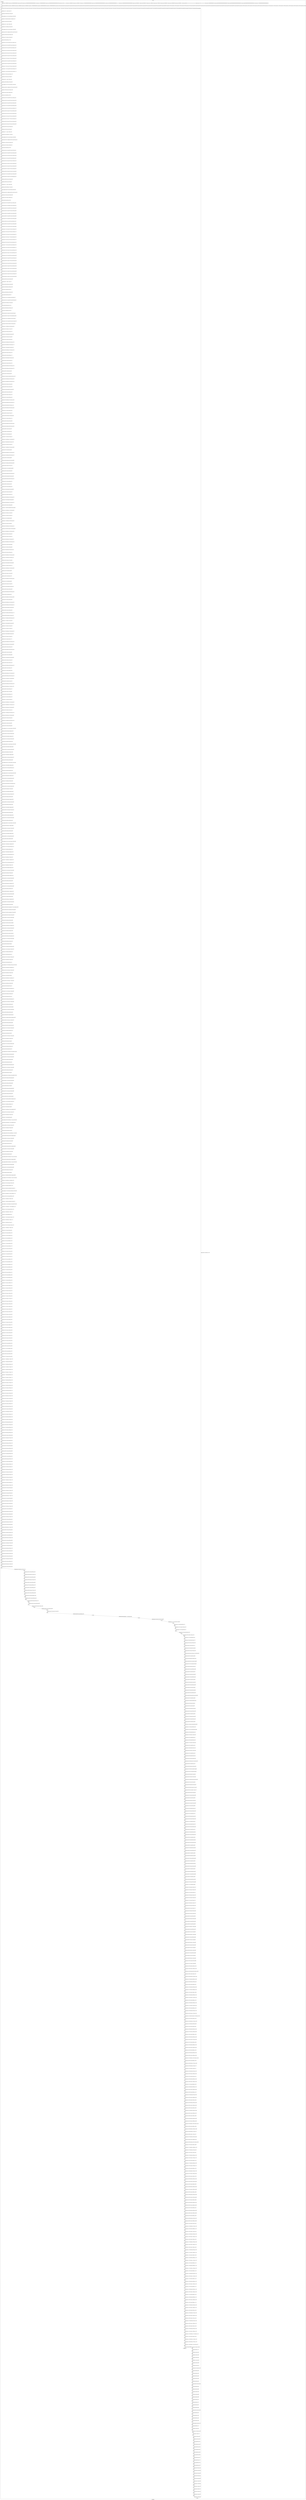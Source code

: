 digraph G {
label="Btor2XCFA";
subgraph cluster_0 {
label="main";
main_init[];
l1[];
l3[];
l4[];
l5[];
l6[];
l7[];
l8[];
l9[];
l10[];
l11[];
l12[];
l13[];
l14[];
l15[];
l16[];
l17[];
l18[];
l19[];
l20[];
l21[];
l22[];
l23[];
l24[];
l25[];
l26[];
l27[];
l28[];
l29[];
l30[];
l31[];
l32[];
l33[];
l34[];
l35[];
l36[];
l37[];
l38[];
l39[];
l40[];
l41[];
l42[];
l43[];
l44[];
l45[];
l46[];
l47[];
l48[];
l49[];
l50[];
l51[];
l52[];
l53[];
l54[];
l55[];
l56[];
l57[];
l58[];
l59[];
l60[];
l61[];
l62[];
l63[];
l64[];
l65[];
l66[];
l67[];
l68[];
l69[];
l70[];
l71[];
l72[];
l73[];
l74[];
l75[];
l76[];
l77[];
l78[];
l79[];
l80[];
l81[];
l82[];
l83[];
l84[];
l85[];
l86[];
l87[];
l88[];
l89[];
l90[];
l91[];
l92[];
l93[];
l94[];
l95[];
l96[];
l97[];
l98[];
l99[];
l100[];
l101[];
l102[];
l103[];
l104[];
l105[];
l106[];
l107[];
l108[];
l109[];
l110[];
l111[];
l112[];
l113[];
l114[];
l115[];
l116[];
l117[];
l118[];
l119[];
l120[];
l121[];
l122[];
l123[];
l124[];
l125[];
l126[];
l127[];
l128[];
l129[];
l130[];
l131[];
l132[];
l133[];
l134[];
l135[];
l136[];
l137[];
l138[];
l139[];
l140[];
l141[];
l142[];
l143[];
l144[];
l145[];
l146[];
l147[];
l148[];
l149[];
l150[];
l151[];
l152[];
l153[];
l154[];
l155[];
l156[];
l157[];
l158[];
l159[];
l160[];
l161[];
l162[];
l163[];
l164[];
l165[];
l166[];
l167[];
l168[];
l169[];
l170[];
l171[];
l172[];
l173[];
l174[];
l175[];
l176[];
l177[];
l178[];
l179[];
l180[];
l181[];
l182[];
l183[];
l184[];
l185[];
l186[];
l187[];
l188[];
l189[];
l190[];
l191[];
l192[];
l193[];
l194[];
l195[];
l196[];
l197[];
l198[];
l199[];
l200[];
l201[];
l202[];
l203[];
l204[];
l205[];
l206[];
l207[];
l208[];
l209[];
l210[];
l211[];
l212[];
l213[];
l214[];
l215[];
l216[];
l217[];
l218[];
l219[];
l220[];
l221[];
l222[];
l223[];
l224[];
l225[];
l226[];
l227[];
l228[];
l229[];
l230[];
l231[];
l232[];
l233[];
l234[];
l235[];
l236[];
l237[];
l238[];
l239[];
l240[];
l241[];
l242[];
l243[];
l244[];
l245[];
l246[];
l247[];
l248[];
l249[];
l250[];
l251[];
l252[];
l253[];
l254[];
l255[];
l256[];
l257[];
l258[];
l259[];
l260[];
l261[];
l262[];
l263[];
l264[];
l265[];
l266[];
l267[];
l268[];
l269[];
l270[];
l271[];
l272[];
l273[];
l274[];
l275[];
l276[];
l277[];
l278[];
l279[];
l280[];
l281[];
l282[];
l283[];
l284[];
l285[];
l286[];
l287[];
l288[];
l289[];
l290[];
l291[];
l292[];
l293[];
l294[];
l295[];
l296[];
l297[];
l298[];
l299[];
l300[];
l301[];
l302[];
l303[];
l304[];
l305[];
l306[];
l307[];
l308[];
l309[];
l310[];
l311[];
l312[];
l313[];
l314[];
l315[];
l316[];
l317[];
l318[];
l319[];
l320[];
l321[];
l322[];
l323[];
l324[];
l325[];
l326[];
l327[];
l328[];
l329[];
l330[];
l331[];
l332[];
l333[];
l334[];
l335[];
l336[];
l337[];
l338[];
l339[];
l340[];
l341[];
l342[];
l343[];
l344[];
l345[];
l346[];
l347[];
l348[];
l349[];
l350[];
l351[];
l352[];
l353[];
l354[];
l355[];
l356[];
l357[];
l358[];
l359[];
l360[];
l361[];
l362[];
l363[];
l364[];
l365[];
l366[];
l367[];
l368[];
l369[];
l370[];
l371[];
l372[];
l373[];
l374[];
l375[];
l376[];
l377[];
l378[];
l379[];
l380[];
l381[];
l382[];
l383[];
l384[];
l385[];
l386[];
l387[];
l388[];
l389[];
l390[];
l391[];
l392[];
l393[];
l394[];
l395[];
l396[];
l397[];
l398[];
l399[];
l400[];
l401[];
l402[];
l403[];
l404[];
l405[];
l406[];
l407[];
l408[];
l409[];
l410[];
l411[];
l412[];
l413[];
l414[];
l415[];
l416[];
l417[];
l418[];
l419[];
l420[];
l421[];
l422[];
l423[];
l424[];
l425[];
l426[];
l427[];
l428[];
l429[];
l430[];
l431[];
l432[];
l433[];
l434[];
l435[];
l436[];
l437[];
l438[];
l439[];
l440[];
l441[];
l442[];
l443[];
l444[];
l445[];
l446[];
l447[];
l448[];
l449[];
l450[];
l451[];
l452[];
l453[];
l454[];
l455[];
l456[];
l457[];
l458[];
l459[];
l460[];
l461[];
l462[];
l463[];
l464[];
l465[];
l466[];
l467[];
l468[];
l469[];
l470[];
l471[];
l472[];
l473[];
l474[];
l475[];
l476[];
l477[];
l478[];
l479[];
l480[];
l481[];
l482[];
l483[];
l484[];
l485[];
l486[];
l487[];
l488[];
l489[];
l490[];
l491[];
l492[];
l493[];
l494[];
l495[];
l496[];
l497[];
l498[];
l499[];
l500[];
l501[];
l502[];
l503[];
l504[];
l505[];
l506[];
l507[];
l508[];
l509[];
l510[];
l511[];
l512[];
l513[];
l514[];
l515[];
l516[];
l517[];
l518[];
l519[];
l520[];
l521[];
l522[];
l523[];
l524[];
l525[];
l526[];
l527[];
l528[];
l529[];
l530[];
l531[];
l532[];
l533[];
l534[];
l535[];
l536[];
l537[];
l538[];
l539[];
l540[];
l541[];
l542[];
l543[];
l544[];
l545[];
l546[];
l547[];
l548[];
l549[];
l550[];
l551[];
l552[];
l553[];
l554[];
l555[];
l556[];
l557[];
l558[];
l559[];
l560[];
l561[];
l562[];
l563[];
l564[];
l565[];
l566[];
l567[];
l568[];
l569[];
l570[];
l571[];
l572[];
l573[];
l574[];
l575[];
l576[];
l577[];
l578[];
l579[];
l580[];
l581[];
l582[];
l583[];
l584[];
l585[];
l586[];
l587[];
l588[];
l589[];
l590[];
l591[];
l592[];
l593[];
l594[];
l595[];
l596[];
l597[];
l598[];
l599[];
l600[];
l601[];
l602[];
l603[];
l604[];
l605[];
l606[];
l607[];
l608[];
l609[];
l610[];
l611[];
l612[];
l613[];
l614[];
l615[];
l616[];
l617[];
l618[];
l619[];
l620[];
l621[];
l622[];
l623[];
l624[];
l625[];
l626[];
l627[];
l628[];
l629[];
l630[];
l631[];
l632[];
l633[];
l634[];
l635[];
l636[];
l637[];
l638[];
l639[];
l640[];
l641[];
l642[];
l643[];
l644[];
l645[];
l646[];
l647[];
l648[];
l649[];
l650[];
l651[];
l652[];
l653[];
l654[];
l655[];
l656[];
l657[];
l658[];
l659[];
l660[];
l661[];
l662[];
l663[];
l664[];
l665[];
l666[];
l667[];
l668[];
l669[];
l670[];
l671[];
l672[];
l673[];
l674[];
l675[];
l676[];
l677[];
l678[];
l679[];
l680[];
l681[];
l682[];
l683[];
l684[];
l685[];
l686[];
l687[];
l688[];
l689[];
l690[];
l691[];
l692[];
l693[];
l694[];
l695[];
l696[];
l697[];
l698[];
l699[];
l700[];
l701[];
l702[];
l703[];
l704[];
l705[];
l706[];
l707[];
l708[];
l709[];
l710[];
l711[];
l712[];
l713[];
l714[];
l715[];
l716[];
l717[];
l718[];
l719[];
l720[];
l721[];
l722[];
l723[];
l724[];
l725[];
l726[];
l727[];
l728[];
l729[];
l730[];
l731[];
l732[];
l733[];
l734[];
l735[];
l736[];
l737[];
l738[];
l739[];
l740[];
l741[];
l742[];
l743[];
l744[];
l745[];
l746[];
l747[];
l748[];
l749[];
l750[];
l751[];
l752[];
l753[];
l754[];
l755[];
l756[];
l757[];
l758[];
l759[];
l760[];
l761[];
l762[];
l763[];
l764[];
l765[];
l766[];
l767[];
l768[];
l769[];
l770[];
l771[];
l772[];
l773[];
l774[];
l775[];
l776[];
l777[];
l778[];
l779[];
l780[];
l781[];
l782[];
l783[];
l784[];
l785[];
l786[];
l787[];
l788[];
l789[];
l790[];
l791[];
l792[];
l793[];
l794[];
l795[];
l796[];
l797[];
l798[];
l799[];
l800[];
l801[];
l802[];
l803[];
l804[];
l805[];
l806[];
l807[];
l808[];
l809[];
l810[];
l811[];
l812[];
l813[];
l814[];
l815[];
l816[];
l817[];
l818[];
l819[];
l820[];
l821[];
l822[];
l823[];
l824[];
l825[];
l826[];
l827[];
l828[];
l829[];
l830[];
l831[];
l832[];
l833[];
l834[];
l835[];
l836[];
l837[];
l838[];
l839[];
l840[];
l841[];
l842[];
l843[];
l844[];
l845[];
l846[];
l847[];
l848[];
l849[];
l850[];
l851[];
l852[];
l853[];
l854[];
l855[];
l856[];
l857[];
l858[];
l859[];
l860[];
l861[];
l862[];
l863[];
l864[];
l865[];
l866[];
l867[];
l868[];
l869[];
l870[];
l871[];
l872[];
l873[];
l874[];
l875[];
l876[];
l877[];
l878[];
l879[];
l880[];
l881[];
l882[];
l883[];
l884[];
l885[];
l886[];
l887[];
l888[];
l889[];
l890[];
l891[];
l892[];
l893[];
main_error[];
l894[];
l895[];
l896[];
l897[];
l898[];
l899[];
l900[];
l901[];
l902[];
l903[];
l904[];
l905[];
l906[];
l907[];
l908[];
l909[];
l910[];
l911[];
l912[];
l913[];
l914[];
l915[];
l916[];
l917[];
l918[];
l919[];
l920[];
l921[];
l922[];
l923[];
l924[];
l925[];
l926[];
l927[];
l928[];
l929[];
l930[];
l931[];
l932[];
l933[];
l934[];
l935[];
l936[];
l937[];
l938[];
l939[];
l940[];
l941[];
l942[];
l943[];
l944[];
l945[];
l946[];
l947[];
l948[];
l949[];
l950[];
l951[];
main_init -> l1 [label="[(assign const_7 #b00000000),(assign const_16 #b0000000000000000),(assign const_23 #b0),(assign const_126 #b00000000000000000000000000000101),(assign const_127 #b0000000000000000),(assign const_129 #b00000000000000000000000000010000),(assign const_134 #b11111111),(assign const_140 #b00000100),(assign const_143 #b00000110),(assign const_147 #b000000000000000000000000),(assign const_150 #b00000000000000000000000000000001),(assign const_152 #b00000000000000000000000011111111),(assign const_154 #b00000000000000000000000000000000),(assign const_180 #b00000011),(assign const_208 #b00001010),(assign const_211 #b00001000),(assign const_227 #b00010010),(assign const_243 #b00000101),(assign const_244 #b00000000),(assign const_245 #b00000111),(assign const_293 #b11111111111111111111111111111111),(assign const_311 #b1111111111111111),(assign const_312 #b0000000000000001),(assign const_650 #b00000000000000000000000000000100),(assign const_660 #b00000000000000000000000000000010),(assign const_683 #b00000000000000000000000000010001),(assign const_701 #b00000000000000000000000000000011)] "];
l3 -> l4 [label="[(havoc input_135),(havoc input_136),(havoc input_137),(havoc input_138),(havoc input_139),(havoc input_141),(havoc input_142),(havoc input_144),(havoc input_145),(havoc input_146),(havoc input_159),(havoc input_160),(havoc input_175),(havoc input_176),(havoc input_177),(havoc input_178),(havoc input_179),(havoc input_181),(havoc input_182),(havoc input_183),(havoc input_192),(havoc input_193),(havoc input_207),(havoc input_209),(havoc input_210),(havoc input_212),(havoc input_213),(havoc input_214),(havoc input_215),(havoc input_224),(havoc input_225),(havoc input_226),(havoc input_241),(havoc input_242),(havoc input_254),(havoc input_255),(havoc input_256),(havoc input_257),(havoc input_258),(havoc input_259),(havoc input_260),(havoc input_292),(havoc input_298),(havoc input_374),(havoc input_383),(havoc input_385),(havoc input_391),(havoc input_427),(havoc input_445),(havoc input_459)] "];
l4 -> l5 [label="[(assign binary_128 (++ state_19 const_127))] "];
l5 -> l6 [label="[(assign binary_130 (bvashr binary_128 const_129))] "];
l6 -> l7 [label="[(assign comparison_131 (ite (= const_126 binary_130) #b1 #b0))] "];
l7 -> l8 [label="[(assign binary_132 (bvand (bvnot state_124) comparison_131))] "];
l8 -> l9 [label="[(assign binary_148 (bvxor const_134 state_8))] "];
l9 -> l10 [label="[(assign binary_149 (++ const_147 binary_148))] "];
l10 -> l11 [label="[(assign binary_151 (bvsub binary_149 const_150))] "];
l11 -> l12 [label="[(assign comparison_153 (ite (= const_134 binary_148) #b1 #b0))] "];
l12 -> l13 [label="[(assign ternary_155 (ite (= comparison_153 #b1) const_150 const_154))] "];
l13 -> l14 [label="[(assign binary_156 (bvmul const_152 ternary_155))] "];
l14 -> l15 [label="[(assign binary_157 (bvor binary_151 binary_156))] "];
l15 -> l16 [label="[(assign slice_158 (extract binary_157 0 8))] "];
l16 -> l17 [label="[(assign ternary_161 (ite (= input_160 #b1) const_134 binary_148))] "];
l17 -> l18 [label="[(assign ternary_162 (ite (= input_159 #b1) const_134 ternary_161))] "];
l18 -> l19 [label="[(assign ternary_163 (ite (= input_146 #b1) slice_158 ternary_162))] "];
l19 -> l20 [label="[(assign ternary_164 (ite (= input_145 #b1) const_143 ternary_163))] "];
l20 -> l21 [label="[(assign ternary_165 (ite (= input_144 #b1) const_143 ternary_164))] "];
l21 -> l22 [label="[(assign ternary_166 (ite (= input_142 #b1) const_143 ternary_165))] "];
l22 -> l23 [label="[(assign ternary_167 (ite (= input_141 #b1) const_140 ternary_166))] "];
l23 -> l24 [label="[(assign ternary_168 (ite (= input_139 #b1) const_140 ternary_167))] "];
l24 -> l25 [label="[(assign ternary_169 (ite (= input_138 #b1) const_134 ternary_168))] "];
l25 -> l26 [label="[(assign ternary_170 (ite (= input_137 #b1) const_134 ternary_169))] "];
l26 -> l27 [label="[(assign ternary_171 (ite (= input_136 #b1) const_134 ternary_170))] "];
l27 -> l28 [label="[(assign ternary_172 (ite (= input_135 #b1) const_134 ternary_171))] "];
l28 -> l29 [label="[(assign binary_173 (bvxor const_134 ternary_172))] "];
l29 -> l30 [label="[(assign binary_184 (bvxor const_134 state_10))] "];
l30 -> l31 [label="[(assign binary_185 (++ const_147 binary_184))] "];
l31 -> l32 [label="[(assign binary_186 (bvsub binary_185 const_150))] "];
l32 -> l33 [label="[(assign comparison_187 (ite (= const_134 binary_184) #b1 #b0))] "];
l33 -> l34 [label="[(assign ternary_188 (ite (= comparison_187 #b1) const_150 const_154))] "];
l34 -> l35 [label="[(assign binary_189 (bvmul const_152 ternary_188))] "];
l35 -> l36 [label="[(assign binary_190 (bvor binary_186 binary_189))] "];
l36 -> l37 [label="[(assign slice_191 (extract binary_190 0 8))] "];
l37 -> l38 [label="[(assign ternary_194 (ite (= input_193 #b1) const_134 binary_184))] "];
l38 -> l39 [label="[(assign ternary_195 (ite (= input_192 #b1) const_134 ternary_194))] "];
l39 -> l40 [label="[(assign ternary_196 (ite (= input_146 #b1) slice_191 ternary_195))] "];
l40 -> l41 [label="[(assign ternary_197 (ite (= input_183 #b1) const_180 ternary_196))] "];
l41 -> l42 [label="[(assign ternary_198 (ite (= input_182 #b1) const_180 ternary_197))] "];
l42 -> l43 [label="[(assign ternary_199 (ite (= input_181 #b1) const_180 ternary_198))] "];
l43 -> l44 [label="[(assign ternary_200 (ite (= input_179 #b1) const_180 ternary_199))] "];
l44 -> l45 [label="[(assign ternary_201 (ite (= input_178 #b1) const_134 ternary_200))] "];
l45 -> l46 [label="[(assign ternary_202 (ite (= input_177 #b1) const_134 ternary_201))] "];
l46 -> l47 [label="[(assign ternary_203 (ite (= input_176 #b1) const_134 ternary_202))] "];
l47 -> l48 [label="[(assign ternary_204 (ite (= input_175 #b1) const_134 ternary_203))] "];
l48 -> l49 [label="[(assign binary_205 (bvxor const_134 ternary_204))] "];
l49 -> l50 [label="[(assign binary_216 (bvxor const_134 state_12))] "];
l50 -> l51 [label="[(assign binary_217 (++ const_147 binary_216))] "];
l51 -> l52 [label="[(assign binary_218 (bvsub binary_217 const_150))] "];
l52 -> l53 [label="[(assign comparison_219 (ite (= const_134 binary_216) #b1 #b0))] "];
l53 -> l54 [label="[(assign ternary_220 (ite (= comparison_219 #b1) const_150 const_154))] "];
l54 -> l55 [label="[(assign binary_221 (bvmul const_152 ternary_220))] "];
l55 -> l56 [label="[(assign binary_222 (bvor binary_218 binary_221))] "];
l56 -> l57 [label="[(assign slice_223 (extract binary_222 0 8))] "];
l57 -> l58 [label="[(assign ternary_228 (ite (= input_226 #b1) const_227 binary_216))] "];
l58 -> l59 [label="[(assign ternary_229 (ite (= input_225 #b1) const_134 ternary_228))] "];
l59 -> l60 [label="[(assign ternary_230 (ite (= input_224 #b1) const_134 ternary_229))] "];
l60 -> l61 [label="[(assign ternary_231 (ite (= input_146 #b1) slice_223 ternary_230))] "];
l61 -> l62 [label="[(assign ternary_232 (ite (= input_215 #b1) const_140 ternary_231))] "];
l62 -> l63 [label="[(assign ternary_233 (ite (= input_214 #b1) const_140 ternary_232))] "];
l63 -> l64 [label="[(assign ternary_234 (ite (= input_213 #b1) const_134 ternary_233))] "];
l64 -> l65 [label="[(assign ternary_235 (ite (= input_212 #b1) const_134 ternary_234))] "];
l65 -> l66 [label="[(assign ternary_236 (ite (= input_210 #b1) const_211 ternary_235))] "];
l66 -> l67 [label="[(assign ternary_237 (ite (= input_209 #b1) const_134 ternary_236))] "];
l67 -> l68 [label="[(assign ternary_238 (ite (= input_207 #b1) const_208 ternary_237))] "];
l68 -> l69 [label="[(assign binary_239 (bvxor const_134 ternary_238))] "];
l69 -> l70 [label="[(assign binary_246 (bvxor const_134 state_14))] "];
l70 -> l71 [label="[(assign binary_247 (++ const_147 binary_246))] "];
l71 -> l72 [label="[(assign binary_248 (bvsub binary_247 const_150))] "];
l72 -> l73 [label="[(assign comparison_249 (ite (= const_134 binary_246) #b1 #b0))] "];
l73 -> l74 [label="[(assign ternary_250 (ite (= comparison_249 #b1) const_150 const_154))] "];
l74 -> l75 [label="[(assign binary_251 (bvmul const_152 ternary_250))] "];
l75 -> l76 [label="[(assign binary_252 (bvor binary_248 binary_251))] "];
l76 -> l77 [label="[(assign slice_253 (extract binary_252 0 8))] "];
l77 -> l78 [label="[(assign ternary_261 (ite (= input_260 #b1) const_134 binary_246))] "];
l78 -> l79 [label="[(assign ternary_262 (ite (= input_259 #b1) const_134 ternary_261))] "];
l79 -> l80 [label="[(assign ternary_263 (ite (= input_258 #b1) const_134 ternary_262))] "];
l80 -> l81 [label="[(assign ternary_264 (ite (= input_257 #b1) const_134 ternary_263))] "];
l81 -> l82 [label="[(assign ternary_265 (ite (= input_256 #b1) const_134 ternary_264))] "];
l82 -> l83 [label="[(assign ternary_266 (ite (= input_255 #b1) const_134 ternary_265))] "];
l83 -> l84 [label="[(assign ternary_267 (ite (= input_254 #b1) const_134 ternary_266))] "];
l84 -> l85 [label="[(assign ternary_268 (ite (= input_146 #b1) slice_253 ternary_267))] "];
l85 -> l86 [label="[(assign ternary_269 (ite (= input_183 #b1) const_140 ternary_268))] "];
l86 -> l87 [label="[(assign ternary_270 (ite (= input_182 #b1) const_140 ternary_269))] "];
l87 -> l88 [label="[(assign ternary_271 (ite (= input_181 #b1) const_140 ternary_270))] "];
l88 -> l89 [label="[(assign ternary_272 (ite (= input_179 #b1) const_140 ternary_271))] "];
l89 -> l90 [label="[(assign ternary_273 (ite (= input_178 #b1) const_244 ternary_272))] "];
l90 -> l91 [label="[(assign ternary_274 (ite (= input_177 #b1) const_244 ternary_273))] "];
l91 -> l92 [label="[(assign ternary_275 (ite (= input_176 #b1) const_244 ternary_274))] "];
l92 -> l93 [label="[(assign ternary_276 (ite (= input_175 #b1) const_244 ternary_275))] "];
l93 -> l94 [label="[(assign ternary_277 (ite (= input_145 #b1) const_245 ternary_276))] "];
l94 -> l95 [label="[(assign ternary_278 (ite (= input_144 #b1) const_245 ternary_277))] "];
l95 -> l96 [label="[(assign ternary_279 (ite (= input_142 #b1) const_245 ternary_278))] "];
l96 -> l97 [label="[(assign ternary_280 (ite (= input_141 #b1) const_243 ternary_279))] "];
l97 -> l98 [label="[(assign ternary_281 (ite (= input_139 #b1) const_243 ternary_280))] "];
l98 -> l99 [label="[(assign ternary_282 (ite (= input_138 #b1) const_244 ternary_281))] "];
l99 -> l100 [label="[(assign ternary_283 (ite (= input_137 #b1) const_244 ternary_282))] "];
l100 -> l101 [label="[(assign ternary_284 (ite (= input_135 #b1) const_244 ternary_283))] "];
l101 -> l102 [label="[(assign ternary_285 (ite (= input_215 #b1) const_180 ternary_284))] "];
l102 -> l103 [label="[(assign ternary_286 (ite (= input_214 #b1) const_180 ternary_285))] "];
l103 -> l104 [label="[(assign ternary_287 (ite (= input_210 #b1) const_243 ternary_286))] "];
l104 -> l105 [label="[(assign ternary_288 (ite (= input_242 #b1) const_134 ternary_287))] "];
l105 -> l106 [label="[(assign ternary_289 (ite (= input_241 #b1) const_134 ternary_288))] "];
l106 -> l107 [label="[(assign binary_290 (bvxor const_134 ternary_289))] "];
l107 -> l108 [label="[(assign binary_294 (++ state_17 const_127))] "];
l108 -> l109 [label="[(assign binary_295 (bvashr binary_294 const_129))] "];
l109 -> l110 [label="[(assign binary_296 (bvadd const_293 binary_295))] "];
l110 -> l111 [label="[(assign slice_297 (extract binary_296 0 16))] "];
l111 -> l112 [label="[(assign binary_299 (bvadd const_150 binary_295))] "];
l112 -> l113 [label="[(assign slice_300 (extract binary_299 0 16))] "];
l113 -> l114 [label="[(assign ternary_301 (ite (= input_298 #b1) slice_300 state_17))] "];
l114 -> l115 [label="[(assign ternary_302 (ite (= input_292 #b1) slice_297 ternary_301))] "];
l115 -> l116 [label="[(assign binary_304 (bvsub binary_130 const_150))] "];
l116 -> l117 [label="[(assign slice_305 (extract binary_304 0 16))] "];
l117 -> l118 [label="[(assign binary_306 (bvadd const_150 binary_130))] "];
l118 -> l119 [label="[(assign slice_307 (extract binary_306 0 16))] "];
l119 -> l120 [label="[(assign ternary_308 (ite (= input_242 #b1) slice_307 state_19))] "];
l120 -> l121 [label="[(assign ternary_309 (ite (= input_241 #b1) slice_305 ternary_308))] "];
l121 -> l122 [label="[(assign ternary_313 (ite (= input_298 #b1) const_312 state_21))] "];
l122 -> l123 [label="[(assign ternary_314 (ite (= input_292 #b1) const_311 ternary_313))] "];
l123 -> l124 [label="[(assign binary_316 (bvand (bvnot state_24) (bvnot input_183)))] "];
l124 -> l125 [label="[(assign binary_317 (bvand binary_316 (bvnot input_182)))] "];
l125 -> l126 [label="[(assign binary_318 (bvor binary_317 input_176))] "];
l126 -> l127 [label="[(assign binary_319 (bvor binary_318 input_175))] "];
l127 -> l128 [label="[(assign binary_321 (bvand state_26 (bvnot input_193)))] "];
l128 -> l129 [label="[(assign binary_322 (bvor binary_321 input_183))] "];
l129 -> l130 [label="[(assign binary_323 (bvor binary_322 input_182))] "];
l130 -> l131 [label="[(assign binary_324 (bvand binary_323 (bvnot input_178)))] "];
l131 -> l132 [label="[(assign binary_325 (bvand binary_324 (bvnot input_177)))] "];
l132 -> l133 [label="[(assign binary_327 (bvand state_28 (bvnot input_181)))] "];
l133 -> l134 [label="[(assign binary_328 (bvand binary_327 (bvnot input_179)))] "];
l134 -> l135 [label="[(assign binary_329 (bvor binary_328 input_178))] "];
l135 -> l136 [label="[(assign binary_330 (bvor binary_329 input_177))] "];
l136 -> l137 [label="[(assign binary_332 (bvand state_30 (bvnot input_192)))] "];
l137 -> l138 [label="[(assign binary_333 (bvor binary_332 input_181))] "];
l138 -> l139 [label="[(assign binary_334 (bvor binary_333 input_179))] "];
l139 -> l140 [label="[(assign binary_335 (bvand binary_334 (bvnot input_176)))] "];
l140 -> l141 [label="[(assign binary_336 (bvand binary_335 (bvnot input_175)))] "];
l141 -> l142 [label="[(assign binary_338 (bvor state_32 input_193))] "];
l142 -> l143 [label="[(assign binary_340 (bvor state_34 input_192))] "];
l143 -> l144 [label="[(assign binary_342 (bvand (bvnot state_36) (bvnot input_145)))] "];
l144 -> l145 [label="[(assign binary_343 (bvand binary_342 (bvnot input_144)))] "];
l145 -> l146 [label="[(assign binary_344 (bvand binary_343 (bvnot input_142)))] "];
l146 -> l147 [label="[(assign binary_345 (bvor binary_344 input_136))] "];
l147 -> l148 [label="[(assign binary_346 (bvor binary_345 input_135))] "];
l148 -> l149 [label="[(assign binary_348 (bvand state_38 (bvnot input_160)))] "];
l149 -> l150 [label="[(assign binary_349 (bvor binary_348 input_145))] "];
l150 -> l151 [label="[(assign binary_350 (bvor binary_349 input_144))] "];
l151 -> l152 [label="[(assign binary_351 (bvor binary_350 input_142))] "];
l152 -> l153 [label="[(assign binary_352 (bvand binary_351 (bvnot input_138)))] "];
l153 -> l154 [label="[(assign binary_353 (bvand binary_352 (bvnot input_137)))] "];
l154 -> l155 [label="[(assign binary_355 (bvand state_40 (bvnot input_141)))] "];
l155 -> l156 [label="[(assign binary_356 (bvand binary_355 (bvnot input_139)))] "];
l156 -> l157 [label="[(assign binary_357 (bvor binary_356 input_138))] "];
l157 -> l158 [label="[(assign binary_358 (bvor binary_357 input_137))] "];
l158 -> l159 [label="[(assign binary_360 (bvand state_42 (bvnot input_159)))] "];
l159 -> l160 [label="[(assign binary_361 (bvor binary_360 input_141))] "];
l160 -> l161 [label="[(assign binary_362 (bvor binary_361 input_139))] "];
l161 -> l162 [label="[(assign binary_363 (bvand binary_362 (bvnot input_136)))] "];
l162 -> l163 [label="[(assign binary_364 (bvand binary_363 (bvnot input_135)))] "];
l163 -> l164 [label="[(assign binary_366 (bvor state_44 input_160))] "];
l164 -> l165 [label="[(assign binary_368 (bvor state_46 input_159))] "];
l165 -> l166 [label="[(assign binary_370 (bvor state_48 input_213))] "];
l166 -> l167 [label="[(assign binary_371 (bvor binary_370 input_212))] "];
l167 -> l168 [label="[(assign binary_372 (bvand binary_371 (bvnot input_210)))] "];
l168 -> l169 [label="[(assign binary_375 (bvand state_50 (bvnot input_374)))] "];
l169 -> l170 [label="[(assign binary_376 (bvor binary_375 input_210))] "];
l170 -> l171 [label="[(assign binary_377 (bvand binary_376 (bvnot input_209)))] "];
l171 -> l172 [label="[(assign binary_379 (bvor state_52 input_226))] "];
l172 -> l173 [label="[(assign binary_380 (bvand binary_379 (bvnot input_224)))] "];
l173 -> l174 [label="[(assign binary_381 (bvand binary_380 (bvnot input_212)))] "];
l174 -> l175 [label="[(assign binary_384 (bvor state_54 input_383))] "];
l175 -> l176 [label="[(assign binary_386 (bvand binary_384 (bvnot input_385)))] "];
l176 -> l177 [label="[(assign binary_387 (bvand binary_386 (bvnot input_226)))] "];
l177 -> l178 [label="[(assign binary_388 (bvor binary_387 input_374))] "];
l178 -> l179 [label="[(assign binary_390 (bvor (bvnot state_56) input_385))] "];
l179 -> l180 [label="[(assign binary_392 (bvor binary_390 input_391))] "];
l180 -> l181 [label="[(assign binary_393 (bvand binary_392 (bvnot input_215)))] "];
l181 -> l182 [label="[(assign binary_395 (bvand state_58 (bvnot input_225)))] "];
l182 -> l183 [label="[(assign binary_396 (bvand binary_395 (bvnot input_213)))] "];
l183 -> l184 [label="[(assign binary_397 (bvor binary_396 input_207))] "];
l184 -> l185 [label="[(assign binary_399 (bvor state_60 input_225))] "];
l185 -> l186 [label="[(assign binary_400 (bvor binary_399 input_224))] "];
l186 -> l187 [label="[(assign binary_402 (bvand state_62 (bvnot input_383)))] "];
l187 -> l188 [label="[(assign binary_403 (bvor binary_402 input_215))] "];
l188 -> l189 [label="[(assign binary_404 (bvor binary_403 input_214))] "];
l189 -> l190 [label="[(assign binary_405 (bvand binary_404 (bvnot input_207)))] "];
l190 -> l191 [label="[(assign binary_407 (bvand state_64 (bvnot input_391)))] "];
l191 -> l192 [label="[(assign binary_408 (bvand binary_407 (bvnot input_214)))] "];
l192 -> l193 [label="[(assign binary_409 (bvor binary_408 input_209))] "];
l193 -> l194 [label="[(assign binary_411 (bvand (bvnot state_66) (bvnot input_298)))] "];
l194 -> l195 [label="[(assign binary_412 (bvand binary_411 (bvnot input_292)))] "];
l195 -> l196 [label="[(assign binary_413 (bvor binary_412 input_242))] "];
l196 -> l197 [label="[(assign binary_414 (bvor binary_413 input_241))] "];
l197 -> l198 [label="[(assign binary_416 (bvor state_68 input_298))] "];
l198 -> l199 [label="[(assign binary_417 (bvand binary_416 (bvnot input_242)))] "];
l199 -> l200 [label="[(assign binary_419 (bvor state_70 input_292))] "];
l200 -> l201 [label="[(assign binary_420 (bvand binary_419 (bvnot input_241)))] "];
l201 -> l202 [label="[(assign binary_422 (bvand (bvnot state_72) (bvnot input_298)))] "];
l202 -> l203 [label="[(assign binary_423 (bvand binary_422 (bvnot input_292)))] "];
l203 -> l204 [label="[(assign binary_424 (bvor binary_423 input_242))] "];
l204 -> l205 [label="[(assign binary_425 (bvor binary_424 input_241))] "];
l205 -> l206 [label="[(assign binary_428 (bvand state_74 (bvnot input_427)))] "];
l206 -> l207 [label="[(assign binary_429 (bvand binary_428 (bvnot input_210)))] "];
l207 -> l208 [label="[(assign binary_430 (bvor binary_429 input_298))] "];
l208 -> l209 [label="[(assign binary_431 (bvor binary_430 input_292))] "];
l209 -> l210 [label="[(assign binary_433 (bvand state_76 (bvnot input_182)))] "];
l210 -> l211 [label="[(assign binary_434 (bvor binary_433 input_210))] "];
l211 -> l212 [label="[(assign binary_435 (bvand binary_434 (bvnot input_209)))] "];
l212 -> l213 [label="[(assign binary_437 (bvand state_78 (bvnot input_141)))] "];
l213 -> l214 [label="[(assign binary_438 (bvor binary_437 input_209))] "];
l214 -> l215 [label="[(assign binary_440 (bvand state_80 (bvnot input_259)))] "];
l215 -> l216 [label="[(assign binary_441 (bvor binary_440 input_141))] "];
l216 -> l217 [label="[(assign binary_442 (bvand binary_441 (bvnot input_136)))] "];
l217 -> l218 [label="[(assign binary_444 (bvor state_82 input_258))] "];
l218 -> l219 [label="[(assign binary_446 (bvor binary_444 input_445))] "];
l219 -> l220 [label="[(assign binary_448 (bvor state_84 input_178))] "];
l220 -> l221 [label="[(assign binary_449 (bvand binary_448 (bvnot input_139)))] "];
l221 -> l222 [label="[(assign binary_451 (bvor state_86 input_259))] "];
l222 -> l223 [label="[(assign binary_452 (bvor binary_451 input_257))] "];
l223 -> l224 [label="[(assign binary_454 (bvand state_88 (bvnot input_257)))] "];
l224 -> l225 [label="[(assign binary_455 (bvor binary_454 input_139))] "];
l225 -> l226 [label="[(assign binary_456 (bvand binary_455 (bvnot input_135)))] "];
l226 -> l227 [label="[(assign binary_458 (bvor state_90 input_427))] "];
l227 -> l228 [label="[(assign binary_460 (bvand binary_458 (bvnot input_459)))] "];
l228 -> l229 [label="[(assign binary_461 (bvor binary_460 input_136))] "];
l229 -> l230 [label="[(assign binary_462 (bvand binary_461 (bvnot input_215)))] "];
l230 -> l231 [label="[(assign binary_463 (bvand binary_462 (bvnot input_214)))] "];
l231 -> l232 [label="[(assign binary_465 (bvand state_92 (bvnot input_445)))] "];
l232 -> l233 [label="[(assign binary_466 (bvor binary_465 input_183))] "];
l233 -> l234 [label="[(assign binary_467 (bvand binary_466 (bvnot input_177)))] "];
l234 -> l235 [label="[(assign binary_469 (bvand state_94 (bvnot input_181)))] "];
l235 -> l236 [label="[(assign binary_470 (bvand binary_469 (bvnot input_144)))] "];
l236 -> l237 [label="[(assign binary_471 (bvor binary_470 input_135))] "];
l237 -> l238 [label="[(assign binary_473 (bvand state_96 (bvnot input_183)))] "];
l238 -> l239 [label="[(assign binary_474 (bvor binary_473 input_215))] "];
l239 -> l240 [label="[(assign binary_475 (bvor binary_474 input_214))] "];
l240 -> l241 [label="[(assign binary_476 (bvand binary_475 (bvnot input_207)))] "];
l241 -> l242 [label="[(assign binary_478 (bvand state_98 (bvnot input_145)))] "];
l242 -> l243 [label="[(assign binary_479 (bvor binary_478 input_207))] "];
l243 -> l244 [label="[(assign binary_481 (bvor state_100 input_177))] "];
l244 -> l245 [label="[(assign binary_482 (bvand binary_481 (bvnot input_142)))] "];
l245 -> l246 [label="[(assign binary_484 (bvand state_102 (bvnot input_260)))] "];
l246 -> l247 [label="[(assign binary_485 (bvor binary_484 input_145))] "];
l247 -> l248 [label="[(assign binary_486 (bvand binary_485 (bvnot input_138)))] "];
l248 -> l249 [label="[(assign binary_488 (bvor state_104 input_260))] "];
l249 -> l250 [label="[(assign binary_489 (bvor binary_488 input_256))] "];
l250 -> l251 [label="[(assign binary_491 (bvand state_106 (bvnot input_256)))] "];
l251 -> l252 [label="[(assign binary_492 (bvor binary_491 input_144))] "];
l252 -> l253 [label="[(assign binary_493 (bvor binary_492 input_142))] "];
l253 -> l254 [label="[(assign binary_494 (bvand binary_493 (bvnot input_137)))] "];
l254 -> l255 [label="[(assign binary_496 (bvor state_108 input_176))] "];
l255 -> l256 [label="[(assign binary_497 (bvor binary_496 input_138))] "];
l256 -> l257 [label="[(assign binary_498 (bvand binary_497 (bvnot input_213)))] "];
l257 -> l258 [label="[(assign binary_499 (bvand binary_498 (bvnot input_212)))] "];
l258 -> l259 [label="[(assign binary_501 (bvand state_110 (bvnot input_255)))] "];
l259 -> l260 [label="[(assign binary_502 (bvor binary_501 input_179))] "];
l260 -> l261 [label="[(assign binary_503 (bvand binary_502 (bvnot input_176)))] "];
l261 -> l262 [label="[(assign binary_505 (bvand state_112 (bvnot input_179)))] "];
l262 -> l263 [label="[(assign binary_506 (bvor binary_505 input_137))] "];
l263 -> l264 [label="[(assign binary_508 (bvor state_114 input_459))] "];
l264 -> l265 [label="[(assign binary_509 (bvor binary_508 input_175))] "];
l265 -> l266 [label="[(assign binary_510 (bvor binary_509 input_213))] "];
l266 -> l267 [label="[(assign binary_511 (bvor binary_510 input_212))] "];
l267 -> l268 [label="[(assign binary_512 (bvand binary_511 (bvnot input_242)))] "];
l268 -> l269 [label="[(assign binary_513 (bvand binary_512 (bvnot input_241)))] "];
l269 -> l270 [label="[(assign binary_515 (bvand state_116 (bvnot input_254)))] "];
l270 -> l271 [label="[(assign binary_516 (bvor binary_515 input_181))] "];
l271 -> l272 [label="[(assign binary_517 (bvand binary_516 (bvnot input_175)))] "];
l272 -> l273 [label="[(assign binary_519 (bvand state_118 (bvnot input_258)))] "];
l273 -> l274 [label="[(assign binary_520 (bvor binary_519 input_182))] "];
l274 -> l275 [label="[(assign binary_521 (bvand binary_520 (bvnot input_178)))] "];
l275 -> l276 [label="[(assign binary_523 (bvor state_120 input_255))] "];
l276 -> l277 [label="[(assign binary_524 (bvor binary_523 input_254))] "];
l277 -> l278 [label="[(assign comparison_527 (ite (= const_244 binary_184) #b1 #b0))] "];
l278 -> l279 [label="[(assign binary_528 (bvand state_26 comparison_527))] "];
l279 -> l280 [label="[(assign binary_529 (bvor (bvnot input_193) binary_528))] "];
l280 -> l281 [label="[(assign binary_530 (bvand state_30 comparison_527))] "];
l281 -> l282 [label="[(assign binary_531 (bvor (bvnot input_192) binary_530))] "];
l282 -> l283 [label="[(assign binary_532 (bvand binary_529 binary_531))] "];
l283 -> l284 [label="[(assign comparison_533 (ite (= const_244 binary_148) #b1 #b0))] "];
l284 -> l285 [label="[(assign binary_534 (bvand state_38 comparison_533))] "];
l285 -> l286 [label="[(assign binary_535 (bvor (bvnot input_160) binary_534))] "];
l286 -> l287 [label="[(assign binary_536 (bvand binary_532 binary_535))] "];
l287 -> l288 [label="[(assign binary_537 (bvand state_42 comparison_533))] "];
l288 -> l289 [label="[(assign binary_538 (bvor (bvnot input_159) binary_537))] "];
l289 -> l290 [label="[(assign binary_539 (bvand binary_536 binary_538))] "];
l290 -> l291 [label="[(assign comparison_540 (ite (= const_244 binary_216) #b1 #b0))] "];
l291 -> l292 [label="[(assign binary_541 (bvand state_62 comparison_540))] "];
l292 -> l293 [label="[(assign binary_542 (bvor (bvnot input_383) binary_541))] "];
l293 -> l294 [label="[(assign binary_543 (bvand binary_539 binary_542))] "];
l294 -> l295 [label="[(assign comparison_544 (ite (= const_154 binary_295) #b1 #b0))] "];
l295 -> l296 [label="[(assign binary_545 (bvand state_54 comparison_544))] "];
l296 -> l297 [label="[(assign binary_546 (bvor (bvnot input_385) binary_545))] "];
l297 -> l298 [label="[(assign binary_547 (bvand binary_543 binary_546))] "];
l298 -> l299 [label="[(assign binary_548 (bvand state_54 (bvnot comparison_544)))] "];
l299 -> l300 [label="[(assign binary_549 (bvor (bvnot input_226) binary_548))] "];
l300 -> l301 [label="[(assign binary_550 (bvand binary_547 binary_549))] "];
l301 -> l302 [label="[(assign binary_551 (bvand state_58 comparison_540))] "];
l302 -> l303 [label="[(assign binary_552 (bvor (bvnot input_225) binary_551))] "];
l303 -> l304 [label="[(assign binary_553 (bvand binary_550 binary_552))] "];
l304 -> l305 [label="[(assign binary_554 (bvand state_52 comparison_540))] "];
l305 -> l306 [label="[(assign binary_555 (bvor (bvnot input_224) binary_554))] "];
l306 -> l307 [label="[(assign binary_556 (bvand binary_553 binary_555))] "];
l307 -> l308 [label="[(assign binary_557 (bvand state_50 comparison_540))] "];
l308 -> l309 [label="[(assign binary_558 (bvor (bvnot input_374) binary_557))] "];
l309 -> l310 [label="[(assign binary_559 (bvand binary_556 binary_558))] "];
l310 -> l311 [label="[(assign binary_560 (bvand state_64 comparison_544))] "];
l311 -> l312 [label="[(assign binary_561 (bvor (bvnot input_391) binary_560))] "];
l312 -> l313 [label="[(assign binary_562 (bvand binary_559 binary_561))] "];
l313 -> l314 [label="[(assign comparison_563 (ite (= const_154 binary_130) #b1 #b0))] "];
l314 -> l315 [label="[(assign binary_564 (bvand state_74 comparison_563))] "];
l315 -> l316 [label="[(assign binary_565 (bvor (bvnot input_427) binary_564))] "];
l316 -> l317 [label="[(assign binary_566 (bvand binary_562 binary_565))] "];
l317 -> l318 [label="[(assign binary_567 (bvand state_90 comparison_544))] "];
l318 -> l319 [label="[(assign binary_568 (bvor (bvnot input_459) binary_567))] "];
l319 -> l320 [label="[(assign binary_569 (bvand binary_566 binary_568))] "];
l320 -> l321 [label="[(assign comparison_570 (ite (= const_244 binary_246) #b1 #b0))] "];
l321 -> l322 [label="[(assign binary_571 (bvand state_102 comparison_570))] "];
l322 -> l323 [label="[(assign binary_572 (bvor (bvnot input_260) binary_571))] "];
l323 -> l324 [label="[(assign binary_573 (bvand binary_569 binary_572))] "];
l324 -> l325 [label="[(assign binary_574 (bvand state_80 comparison_570))] "];
l325 -> l326 [label="[(assign binary_575 (bvor (bvnot input_259) binary_574))] "];
l326 -> l327 [label="[(assign binary_576 (bvand binary_573 binary_575))] "];
l327 -> l328 [label="[(assign binary_577 (bvand state_118 comparison_570))] "];
l328 -> l329 [label="[(assign binary_578 (bvor (bvnot input_258) binary_577))] "];
l329 -> l330 [label="[(assign binary_579 (bvand binary_576 binary_578))] "];
l330 -> l331 [label="[(assign binary_580 (bvand state_88 comparison_570))] "];
l331 -> l332 [label="[(assign binary_581 (bvor (bvnot input_257) binary_580))] "];
l332 -> l333 [label="[(assign binary_582 (bvand binary_579 binary_581))] "];
l333 -> l334 [label="[(assign binary_583 (bvand state_92 comparison_570))] "];
l334 -> l335 [label="[(assign binary_584 (bvor (bvnot input_445) binary_583))] "];
l335 -> l336 [label="[(assign binary_585 (bvand binary_582 binary_584))] "];
l336 -> l337 [label="[(assign binary_586 (bvand state_106 comparison_570))] "];
l337 -> l338 [label="[(assign binary_587 (bvor (bvnot input_256) binary_586))] "];
l338 -> l339 [label="[(assign binary_588 (bvand binary_585 binary_587))] "];
l339 -> l340 [label="[(assign binary_589 (bvand state_110 comparison_570))] "];
l340 -> l341 [label="[(assign binary_590 (bvor (bvnot input_255) binary_589))] "];
l341 -> l342 [label="[(assign binary_591 (bvand binary_588 binary_590))] "];
l342 -> l343 [label="[(assign binary_592 (bvand state_116 comparison_570))] "];
l343 -> l344 [label="[(assign binary_593 (bvor (bvnot input_254) binary_592))] "];
l344 -> l345 [label="[(assign binary_594 (bvand binary_591 binary_593))] "];
l345 -> l346 [label="[(assign binary_595 (bvand (bvnot comparison_527) (bvnot comparison_533)))] "];
l346 -> l347 [label="[(assign binary_596 (bvand (bvnot comparison_540) binary_595))] "];
l347 -> l348 [label="[(assign binary_597 (bvand (bvnot comparison_570) binary_596))] "];
l348 -> l349 [label="[(assign binary_598 (bvand (bvnot state_122) binary_597))] "];
l349 -> l350 [label="[(assign binary_599 (bvor (bvnot input_146) binary_598))] "];
l350 -> l351 [label="[(assign binary_600 (bvand binary_594 binary_599))] "];
l351 -> l352 [label="[(assign binary_601 (bvand (bvnot state_24) state_96))] "];
l352 -> l353 [label="[(assign binary_602 (bvand binary_601 comparison_570))] "];
l353 -> l354 [label="[(assign binary_603 (bvor (bvnot input_183) binary_602))] "];
l354 -> l355 [label="[(assign binary_604 (bvand binary_600 binary_603))] "];
l355 -> l356 [label="[(assign binary_605 (bvand (bvnot state_24) state_76))] "];
l356 -> l357 [label="[(assign binary_606 (bvand binary_605 comparison_570))] "];
l357 -> l358 [label="[(assign binary_607 (bvor (bvnot input_182) binary_606))] "];
l358 -> l359 [label="[(assign binary_608 (bvand binary_604 binary_607))] "];
l359 -> l360 [label="[(assign binary_609 (bvand state_28 state_94))] "];
l360 -> l361 [label="[(assign binary_610 (bvand binary_609 comparison_544))] "];
l361 -> l362 [label="[(assign binary_611 (bvor (bvnot input_181) binary_610))] "];
l362 -> l363 [label="[(assign binary_612 (bvand binary_608 binary_611))] "];
l363 -> l364 [label="[(assign binary_613 (bvand state_28 state_112))] "];
l364 -> l365 [label="[(assign binary_614 (bvor (bvnot input_179) binary_613))] "];
l365 -> l366 [label="[(assign binary_615 (bvand binary_612 binary_614))] "];
l366 -> l367 [label="[(assign binary_616 (bvand state_26 state_118))] "];
l367 -> l368 [label="[(assign comparison_617 (ite (bvule binary_185 const_150) #b1 #b0))] "];
l368 -> l369 [label="[(assign binary_618 (bvand binary_616 comparison_617))] "];
l369 -> l370 [label="[(assign binary_619 (bvor (bvnot input_178) binary_618))] "];
l370 -> l371 [label="[(assign binary_620 (bvand binary_615 binary_619))] "];
l371 -> l372 [label="[(assign binary_621 (bvand state_26 state_92))] "];
l372 -> l373 [label="[(assign binary_622 (bvand binary_621 comparison_617))] "];
l373 -> l374 [label="[(assign binary_623 (bvor (bvnot input_177) binary_622))] "];
l374 -> l375 [label="[(assign binary_624 (bvand binary_620 binary_623))] "];
l375 -> l376 [label="[(assign binary_625 (bvand state_30 state_110))] "];
l376 -> l377 [label="[(assign binary_626 (bvand binary_625 comparison_617))] "];
l377 -> l378 [label="[(assign binary_627 (bvor (bvnot input_176) binary_626))] "];
l378 -> l379 [label="[(assign binary_628 (bvand binary_624 binary_627))] "];
l379 -> l380 [label="[(assign binary_629 (bvand state_30 state_116))] "];
l380 -> l381 [label="[(assign binary_630 (bvand binary_629 comparison_617))] "];
l381 -> l382 [label="[(assign binary_631 (bvor (bvnot input_175) binary_630))] "];
l382 -> l383 [label="[(assign binary_632 (bvand binary_628 binary_631))] "];
l383 -> l384 [label="[(assign binary_633 (bvand (bvnot state_36) state_98))] "];
l384 -> l385 [label="[(assign binary_634 (bvor (bvnot input_145) binary_633))] "];
l385 -> l386 [label="[(assign binary_635 (bvand binary_632 binary_634))] "];
l386 -> l387 [label="[(assign binary_636 (bvand (bvnot state_36) state_94))] "];
l387 -> l388 [label="[(assign binary_637 (bvand binary_636 (bvnot comparison_544)))] "];
l388 -> l389 [label="[(assign binary_638 (bvor (bvnot input_144) binary_637))] "];
l389 -> l390 [label="[(assign binary_639 (bvand binary_635 binary_638))] "];
l390 -> l391 [label="[(assign binary_640 (bvand (bvnot state_36) state_100))] "];
l391 -> l392 [label="[(assign binary_641 (bvor (bvnot input_142) binary_640))] "];
l392 -> l393 [label="[(assign binary_642 (bvand binary_639 binary_641))] "];
l393 -> l394 [label="[(assign binary_643 (bvand state_40 state_78))] "];
l394 -> l395 [label="[(assign binary_644 (bvor (bvnot input_141) binary_643))] "];
l395 -> l396 [label="[(assign binary_645 (bvand binary_642 binary_644))] "];
l396 -> l397 [label="[(assign binary_646 (bvand state_40 state_84))] "];
l397 -> l398 [label="[(assign binary_647 (bvor (bvnot input_139) binary_646))] "];
l398 -> l399 [label="[(assign binary_648 (bvand binary_645 binary_647))] "];
l399 -> l400 [label="[(assign binary_649 (bvand state_38 state_102))] "];
l400 -> l401 [label="[(assign comparison_651 (ite (bvule binary_149 const_650) #b1 #b0))] "];
l401 -> l402 [label="[(assign binary_652 (bvand binary_649 comparison_651))] "];
l402 -> l403 [label="[(assign binary_653 (bvor (bvnot input_138) binary_652))] "];
l403 -> l404 [label="[(assign binary_654 (bvand binary_648 binary_653))] "];
l404 -> l405 [label="[(assign binary_655 (bvand state_38 state_106))] "];
l405 -> l406 [label="[(assign binary_656 (bvand binary_655 comparison_651))] "];
l406 -> l407 [label="[(assign binary_657 (bvor (bvnot input_137) binary_656))] "];
l407 -> l408 [label="[(assign binary_658 (bvand binary_654 binary_657))] "];
l408 -> l409 [label="[(assign binary_659 (bvand state_42 state_80))] "];
l409 -> l410 [label="[(assign comparison_661 (ite (bvule binary_149 const_660) #b1 #b0))] "];
l410 -> l411 [label="[(assign binary_662 (bvand binary_659 comparison_661))] "];
l411 -> l412 [label="[(assign binary_663 (bvor (bvnot input_136) binary_662))] "];
l412 -> l413 [label="[(assign binary_664 (bvand binary_658 binary_663))] "];
l413 -> l414 [label="[(assign binary_665 (bvand state_42 state_88))] "];
l414 -> l415 [label="[(assign binary_666 (bvand binary_665 comparison_661))] "];
l415 -> l416 [label="[(assign binary_667 (bvor (bvnot input_135) binary_666))] "];
l416 -> l417 [label="[(assign binary_668 (bvand binary_664 binary_667))] "];
l417 -> l418 [label="[(assign binary_669 (bvand (bvnot state_56) state_90))] "];
l418 -> l419 [label="[(assign binary_670 (bvand binary_669 (bvnot comparison_544)))] "];
l419 -> l420 [label="[(assign binary_671 (bvor (bvnot input_215) binary_670))] "];
l420 -> l421 [label="[(assign binary_672 (bvand binary_668 binary_671))] "];
l421 -> l422 [label="[(assign binary_673 (bvand state_64 state_90))] "];
l422 -> l423 [label="[(assign binary_674 (bvand binary_673 (bvnot comparison_544)))] "];
l423 -> l424 [label="[(assign binary_675 (bvor (bvnot input_214) binary_674))] "];
l424 -> l425 [label="[(assign binary_676 (bvand binary_672 binary_675))] "];
l425 -> l426 [label="[(assign binary_677 (bvand state_58 state_108))] "];
l426 -> l427 [label="[(assign comparison_678 (ite (bvule binary_217 const_154) #b1 #b0))] "];
l427 -> l428 [label="[(assign binary_679 (bvand binary_677 (bvnot comparison_678)))] "];
l428 -> l429 [label="[(assign binary_680 (bvor (bvnot input_213) binary_679))] "];
l429 -> l430 [label="[(assign binary_681 (bvand binary_676 binary_680))] "];
l430 -> l431 [label="[(assign binary_682 (bvand state_52 state_108))] "];
l431 -> l432 [label="[(assign comparison_684 (ite (bvule const_683 binary_217) #b1 #b0))] "];
l432 -> l433 [label="[(assign binary_685 (bvand binary_682 (bvnot comparison_684)))] "];
l433 -> l434 [label="[(assign binary_686 (bvor (bvnot input_212) binary_685))] "];
l434 -> l435 [label="[(assign binary_687 (bvand binary_681 binary_686))] "];
l435 -> l436 [label="[(assign binary_688 (bvand state_48 state_74))] "];
l436 -> l437 [label="[(assign binary_689 (bvand binary_688 (bvnot comparison_563)))] "];
l437 -> l438 [label="[(assign binary_690 (bvor (bvnot input_210) binary_689))] "];
l438 -> l439 [label="[(assign binary_691 (bvand binary_687 binary_690))] "];
l439 -> l440 [label="[(assign binary_692 (bvand state_50 state_76))] "];
l440 -> l441 [label="[(assign comparison_693 (ite (bvule binary_247 const_154) #b1 #b0))] "];
l441 -> l442 [label="[(assign binary_694 (bvand binary_692 (bvnot comparison_693)))] "];
l442 -> l443 [label="[(assign comparison_695 (ite (bvule binary_217 const_126) #b1 #b0))] "];
l443 -> l444 [label="[(assign binary_696 (bvand binary_694 comparison_695))] "];
l444 -> l445 [label="[(assign binary_697 (bvor (bvnot input_209) binary_696))] "];
l445 -> l446 [label="[(assign binary_698 (bvand binary_691 binary_697))] "];
l446 -> l447 [label="[(assign binary_699 (bvand state_62 state_96))] "];
l447 -> l448 [label="[(assign binary_700 (bvand binary_699 (bvnot comparison_693)))] "];
l448 -> l449 [label="[(assign comparison_702 (ite (bvule binary_217 const_701) #b1 #b0))] "];
l449 -> l450 [label="[(assign binary_703 (bvand binary_700 comparison_702))] "];
l450 -> l451 [label="[(assign binary_704 (bvor (bvnot input_207) binary_703))] "];
l451 -> l452 [label="[(assign binary_705 (bvand binary_698 binary_704))] "];
l452 -> l453 [label="[(assign binary_706 (bvand (bvnot state_66) (bvnot state_72)))] "];
l453 -> l454 [label="[(assign comparison_707 (ite (bvule const_126 binary_130) #b1 #b0))] "];
l454 -> l455 [label="[(assign binary_708 (bvand binary_706 (bvnot comparison_707)))] "];
l455 -> l456 [label="[(assign binary_709 (bvor (bvnot input_298) binary_708))] "];
l456 -> l457 [label="[(assign binary_710 (bvand binary_705 binary_709))] "];
l457 -> l458 [label="[(assign binary_711 (bvand (bvnot state_66) (bvnot state_72)))] "];
l458 -> l459 [label="[(assign comparison_712 (ite (bvule binary_130 const_293) #b1 #b0))] "];
l459 -> l460 [label="[(assign binary_713 (bvand binary_711 (bvnot comparison_712)))] "];
l460 -> l461 [label="[(assign binary_714 (bvor (bvnot input_292) binary_713))] "];
l461 -> l462 [label="[(assign binary_715 (bvand binary_710 binary_714))] "];
l462 -> l463 [label="[(assign binary_716 (bvand state_68 state_114))] "];
l463 -> l464 [label="[(assign binary_717 (bvor (bvnot input_242) binary_716))] "];
l464 -> l465 [label="[(assign binary_718 (bvand binary_715 binary_717))] "];
l465 -> l466 [label="[(assign binary_719 (bvand state_70 state_114))] "];
l466 -> l467 [label="[(assign binary_720 (bvor (bvnot input_241) binary_719))] "];
l467 -> l468 [label="[(assign binary_721 (bvand binary_718 binary_720))] "];
l468 -> l469 [label="[(assign binary_722 (bvor input_193 input_192))] "];
l469 -> l470 [label="[(assign binary_723 (bvor input_160 binary_722))] "];
l470 -> l471 [label="[(assign binary_724 (bvor input_159 binary_723))] "];
l471 -> l472 [label="[(assign binary_725 (bvor input_383 binary_724))] "];
l472 -> l473 [label="[(assign binary_726 (bvor input_385 binary_725))] "];
l473 -> l474 [label="[(assign binary_727 (bvor input_226 binary_726))] "];
l474 -> l475 [label="[(assign binary_728 (bvor input_225 binary_727))] "];
l475 -> l476 [label="[(assign binary_729 (bvor input_224 binary_728))] "];
l476 -> l477 [label="[(assign binary_730 (bvor input_374 binary_729))] "];
l477 -> l478 [label="[(assign binary_731 (bvor input_391 binary_730))] "];
l478 -> l479 [label="[(assign binary_732 (bvor input_427 binary_731))] "];
l479 -> l480 [label="[(assign binary_733 (bvor input_459 binary_732))] "];
l480 -> l481 [label="[(assign binary_734 (bvor input_260 binary_733))] "];
l481 -> l482 [label="[(assign binary_735 (bvor input_259 binary_734))] "];
l482 -> l483 [label="[(assign binary_736 (bvor input_258 binary_735))] "];
l483 -> l484 [label="[(assign binary_737 (bvor input_257 binary_736))] "];
l484 -> l485 [label="[(assign binary_738 (bvor input_445 binary_737))] "];
l485 -> l486 [label="[(assign binary_739 (bvor input_256 binary_738))] "];
l486 -> l487 [label="[(assign binary_740 (bvor input_255 binary_739))] "];
l487 -> l488 [label="[(assign binary_741 (bvor input_254 binary_740))] "];
l488 -> l489 [label="[(assign binary_742 (bvor input_146 binary_741))] "];
l489 -> l490 [label="[(assign binary_743 (bvor input_183 binary_742))] "];
l490 -> l491 [label="[(assign binary_744 (bvor input_182 binary_743))] "];
l491 -> l492 [label="[(assign binary_745 (bvor input_181 binary_744))] "];
l492 -> l493 [label="[(assign binary_746 (bvor input_179 binary_745))] "];
l493 -> l494 [label="[(assign binary_747 (bvor input_178 binary_746))] "];
l494 -> l495 [label="[(assign binary_748 (bvor input_177 binary_747))] "];
l495 -> l496 [label="[(assign binary_749 (bvor input_176 binary_748))] "];
l496 -> l497 [label="[(assign binary_750 (bvor input_175 binary_749))] "];
l497 -> l498 [label="[(assign binary_751 (bvor input_145 binary_750))] "];
l498 -> l499 [label="[(assign binary_752 (bvor input_144 binary_751))] "];
l499 -> l500 [label="[(assign binary_753 (bvor input_142 binary_752))] "];
l500 -> l501 [label="[(assign binary_754 (bvor input_141 binary_753))] "];
l501 -> l502 [label="[(assign binary_755 (bvor input_139 binary_754))] "];
l502 -> l503 [label="[(assign binary_756 (bvor input_138 binary_755))] "];
l503 -> l504 [label="[(assign binary_757 (bvor input_137 binary_756))] "];
l504 -> l505 [label="[(assign binary_758 (bvor input_136 binary_757))] "];
l505 -> l506 [label="[(assign binary_759 (bvor input_135 binary_758))] "];
l506 -> l507 [label="[(assign binary_760 (bvor input_215 binary_759))] "];
l507 -> l508 [label="[(assign binary_761 (bvor input_214 binary_760))] "];
l508 -> l509 [label="[(assign binary_762 (bvor input_213 binary_761))] "];
l509 -> l510 [label="[(assign binary_763 (bvor input_212 binary_762))] "];
l510 -> l511 [label="[(assign binary_764 (bvor input_210 binary_763))] "];
l511 -> l512 [label="[(assign binary_765 (bvor input_209 binary_764))] "];
l512 -> l513 [label="[(assign binary_766 (bvor input_207 binary_765))] "];
l513 -> l514 [label="[(assign binary_767 (bvor input_298 binary_766))] "];
l514 -> l515 [label="[(assign binary_768 (bvor input_292 binary_767))] "];
l515 -> l516 [label="[(assign binary_769 (bvor input_242 binary_768))] "];
l516 -> l517 [label="[(assign binary_770 (bvor input_241 binary_769))] "];
l517 -> l518 [label="[(assign binary_771 (bvand binary_721 binary_770))] "];
l518 -> l519 [label="[(assign binary_772 (bvand input_193 input_192))] "];
l519 -> l520 [label="[(assign binary_773 (bvand input_160 binary_722))] "];
l520 -> l521 [label="[(assign binary_774 (bvor binary_772 binary_773))] "];
l521 -> l522 [label="[(assign binary_775 (bvand input_159 binary_723))] "];
l522 -> l523 [label="[(assign binary_776 (bvor binary_774 binary_775))] "];
l523 -> l524 [label="[(assign binary_777 (bvand input_383 binary_724))] "];
l524 -> l525 [label="[(assign binary_778 (bvor binary_776 binary_777))] "];
l525 -> l526 [label="[(assign binary_779 (bvand input_385 binary_725))] "];
l526 -> l527 [label="[(assign binary_780 (bvor binary_778 binary_779))] "];
l527 -> l528 [label="[(assign binary_781 (bvand input_226 binary_726))] "];
l528 -> l529 [label="[(assign binary_782 (bvor binary_780 binary_781))] "];
l529 -> l530 [label="[(assign binary_783 (bvand input_225 binary_727))] "];
l530 -> l531 [label="[(assign binary_784 (bvor binary_782 binary_783))] "];
l531 -> l532 [label="[(assign binary_785 (bvand input_224 binary_728))] "];
l532 -> l533 [label="[(assign binary_786 (bvor binary_784 binary_785))] "];
l533 -> l534 [label="[(assign binary_787 (bvand input_374 binary_729))] "];
l534 -> l535 [label="[(assign binary_788 (bvor binary_786 binary_787))] "];
l535 -> l536 [label="[(assign binary_789 (bvand input_391 binary_730))] "];
l536 -> l537 [label="[(assign binary_790 (bvor binary_788 binary_789))] "];
l537 -> l538 [label="[(assign binary_791 (bvand input_427 binary_731))] "];
l538 -> l539 [label="[(assign binary_792 (bvor binary_790 binary_791))] "];
l539 -> l540 [label="[(assign binary_793 (bvand input_459 binary_732))] "];
l540 -> l541 [label="[(assign binary_794 (bvor binary_792 binary_793))] "];
l541 -> l542 [label="[(assign binary_795 (bvand input_260 binary_733))] "];
l542 -> l543 [label="[(assign binary_796 (bvor binary_794 binary_795))] "];
l543 -> l544 [label="[(assign binary_797 (bvand input_259 binary_734))] "];
l544 -> l545 [label="[(assign binary_798 (bvor binary_796 binary_797))] "];
l545 -> l546 [label="[(assign binary_799 (bvand input_258 binary_735))] "];
l546 -> l547 [label="[(assign binary_800 (bvor binary_798 binary_799))] "];
l547 -> l548 [label="[(assign binary_801 (bvand input_257 binary_736))] "];
l548 -> l549 [label="[(assign binary_802 (bvor binary_800 binary_801))] "];
l549 -> l550 [label="[(assign binary_803 (bvand input_445 binary_737))] "];
l550 -> l551 [label="[(assign binary_804 (bvor binary_802 binary_803))] "];
l551 -> l552 [label="[(assign binary_805 (bvand input_256 binary_738))] "];
l552 -> l553 [label="[(assign binary_806 (bvor binary_804 binary_805))] "];
l553 -> l554 [label="[(assign binary_807 (bvand input_255 binary_739))] "];
l554 -> l555 [label="[(assign binary_808 (bvor binary_806 binary_807))] "];
l555 -> l556 [label="[(assign binary_809 (bvand input_254 binary_740))] "];
l556 -> l557 [label="[(assign binary_810 (bvor binary_808 binary_809))] "];
l557 -> l558 [label="[(assign binary_811 (bvand input_146 binary_741))] "];
l558 -> l559 [label="[(assign binary_812 (bvor binary_810 binary_811))] "];
l559 -> l560 [label="[(assign binary_813 (bvand input_183 binary_742))] "];
l560 -> l561 [label="[(assign binary_814 (bvor binary_812 binary_813))] "];
l561 -> l562 [label="[(assign binary_815 (bvand input_182 binary_743))] "];
l562 -> l563 [label="[(assign binary_816 (bvor binary_814 binary_815))] "];
l563 -> l564 [label="[(assign binary_817 (bvand input_181 binary_744))] "];
l564 -> l565 [label="[(assign binary_818 (bvor binary_816 binary_817))] "];
l565 -> l566 [label="[(assign binary_819 (bvand input_179 binary_745))] "];
l566 -> l567 [label="[(assign binary_820 (bvor binary_818 binary_819))] "];
l567 -> l568 [label="[(assign binary_821 (bvand input_178 binary_746))] "];
l568 -> l569 [label="[(assign binary_822 (bvor binary_820 binary_821))] "];
l569 -> l570 [label="[(assign binary_823 (bvand input_177 binary_747))] "];
l570 -> l571 [label="[(assign binary_824 (bvor binary_822 binary_823))] "];
l571 -> l572 [label="[(assign binary_825 (bvand input_176 binary_748))] "];
l572 -> l573 [label="[(assign binary_826 (bvor binary_824 binary_825))] "];
l573 -> l574 [label="[(assign binary_827 (bvand input_175 binary_749))] "];
l574 -> l575 [label="[(assign binary_828 (bvor binary_826 binary_827))] "];
l575 -> l576 [label="[(assign binary_829 (bvand input_145 binary_750))] "];
l576 -> l577 [label="[(assign binary_830 (bvor binary_828 binary_829))] "];
l577 -> l578 [label="[(assign binary_831 (bvand input_144 binary_751))] "];
l578 -> l579 [label="[(assign binary_832 (bvor binary_830 binary_831))] "];
l579 -> l580 [label="[(assign binary_833 (bvand input_142 binary_752))] "];
l580 -> l581 [label="[(assign binary_834 (bvor binary_832 binary_833))] "];
l581 -> l582 [label="[(assign binary_835 (bvand input_141 binary_753))] "];
l582 -> l583 [label="[(assign binary_836 (bvor binary_834 binary_835))] "];
l583 -> l584 [label="[(assign binary_837 (bvand input_139 binary_754))] "];
l584 -> l585 [label="[(assign binary_838 (bvor binary_836 binary_837))] "];
l585 -> l586 [label="[(assign binary_839 (bvand input_138 binary_755))] "];
l586 -> l587 [label="[(assign binary_840 (bvor binary_838 binary_839))] "];
l587 -> l588 [label="[(assign binary_841 (bvand input_137 binary_756))] "];
l588 -> l589 [label="[(assign binary_842 (bvor binary_840 binary_841))] "];
l589 -> l590 [label="[(assign binary_843 (bvand input_136 binary_757))] "];
l590 -> l591 [label="[(assign binary_844 (bvor binary_842 binary_843))] "];
l591 -> l592 [label="[(assign binary_845 (bvand input_135 binary_758))] "];
l592 -> l593 [label="[(assign binary_846 (bvor binary_844 binary_845))] "];
l593 -> l594 [label="[(assign binary_847 (bvand input_215 binary_759))] "];
l594 -> l595 [label="[(assign binary_848 (bvor binary_846 binary_847))] "];
l595 -> l596 [label="[(assign binary_849 (bvand input_214 binary_760))] "];
l596 -> l597 [label="[(assign binary_850 (bvor binary_848 binary_849))] "];
l597 -> l598 [label="[(assign binary_851 (bvand input_213 binary_761))] "];
l598 -> l599 [label="[(assign binary_852 (bvor binary_850 binary_851))] "];
l599 -> l600 [label="[(assign binary_853 (bvand input_212 binary_762))] "];
l600 -> l601 [label="[(assign binary_854 (bvor binary_852 binary_853))] "];
l601 -> l602 [label="[(assign binary_855 (bvand input_210 binary_763))] "];
l602 -> l603 [label="[(assign binary_856 (bvor binary_854 binary_855))] "];
l603 -> l604 [label="[(assign binary_857 (bvand input_209 binary_764))] "];
l604 -> l605 [label="[(assign binary_858 (bvor binary_856 binary_857))] "];
l605 -> l606 [label="[(assign binary_859 (bvand input_207 binary_765))] "];
l606 -> l607 [label="[(assign binary_860 (bvor binary_858 binary_859))] "];
l607 -> l608 [label="[(assign binary_861 (bvand input_298 binary_766))] "];
l608 -> l609 [label="[(assign binary_862 (bvor binary_860 binary_861))] "];
l609 -> l610 [label="[(assign binary_863 (bvand input_292 binary_767))] "];
l610 -> l611 [label="[(assign binary_864 (bvor binary_862 binary_863))] "];
l611 -> l612 [label="[(assign binary_865 (bvand input_242 binary_768))] "];
l612 -> l613 [label="[(assign binary_866 (bvor binary_864 binary_865))] "];
l613 -> l614 [label="[(assign binary_867 (bvand input_241 binary_769))] "];
l614 -> l615 [label="[(assign binary_868 (bvor binary_866 binary_867))] "];
l615 -> l616 [label="[(assign binary_869 (bvand binary_771 (bvnot binary_868)))] "];
l616 -> l617 [label="[(assign binary_870 (bvand (bvnot state_24) state_26))] "];
l617 -> l618 [label="[(assign binary_871 (bvor (bvnot state_24) state_26))] "];
l618 -> l619 [label="[(assign binary_872 (bvand state_28 binary_871))] "];
l619 -> l620 [label="[(assign binary_873 (bvor binary_870 binary_872))] "];
l620 -> l621 [label="[(assign binary_874 (bvor state_28 binary_871))] "];
l621 -> l622 [label="[(assign binary_875 (bvand state_30 binary_874))] "];
l622 -> l623 [label="[(assign binary_876 (bvor binary_873 binary_875))] "];
l623 -> l624 [label="[(assign binary_877 (bvor state_30 binary_874))] "];
l624 -> l625 [label="[(assign binary_878 (bvand state_32 binary_877))] "];
l625 -> l626 [label="[(assign binary_879 (bvor binary_876 binary_878))] "];
l626 -> l627 [label="[(assign binary_880 (bvor state_32 binary_877))] "];
l627 -> l628 [label="[(assign binary_881 (bvand state_34 binary_880))] "];
l628 -> l629 [label="[(assign binary_882 (bvor binary_879 binary_881))] "];
l629 -> l630 [label="[(assign binary_883 (bvand (bvnot state_122) (bvnot binary_882)))] "];
l630 -> l631 [label="[(assign binary_884 (bvor state_34 binary_880))] "];
l631 -> l632 [label="[(assign binary_885 (bvand binary_883 binary_884))] "];
l632 -> l633 [label="[(assign binary_886 (bvand (bvnot state_36) state_38))] "];
l633 -> l634 [label="[(assign binary_887 (bvor (bvnot state_36) state_38))] "];
l634 -> l635 [label="[(assign binary_888 (bvand state_40 binary_887))] "];
l635 -> l636 [label="[(assign binary_889 (bvor binary_886 binary_888))] "];
l636 -> l637 [label="[(assign binary_890 (bvor state_40 binary_887))] "];
l637 -> l638 [label="[(assign binary_891 (bvand state_42 binary_890))] "];
l638 -> l639 [label="[(assign binary_892 (bvor binary_889 binary_891))] "];
l639 -> l640 [label="[(assign binary_893 (bvor state_42 binary_890))] "];
l640 -> l641 [label="[(assign binary_894 (bvand state_44 binary_893))] "];
l641 -> l642 [label="[(assign binary_895 (bvor binary_892 binary_894))] "];
l642 -> l643 [label="[(assign binary_896 (bvor state_44 binary_893))] "];
l643 -> l644 [label="[(assign binary_897 (bvand state_46 binary_896))] "];
l644 -> l645 [label="[(assign binary_898 (bvor binary_895 binary_897))] "];
l645 -> l646 [label="[(assign binary_899 (bvand binary_885 (bvnot binary_898)))] "];
l646 -> l647 [label="[(assign binary_900 (bvor state_46 binary_896))] "];
l647 -> l648 [label="[(assign binary_901 (bvand binary_899 binary_900))] "];
l648 -> l649 [label="[(assign binary_902 (bvand state_48 state_50))] "];
l649 -> l650 [label="[(assign binary_903 (bvor state_48 state_50))] "];
l650 -> l651 [label="[(assign binary_904 (bvand state_52 binary_903))] "];
l651 -> l652 [label="[(assign binary_905 (bvor binary_902 binary_904))] "];
l652 -> l653 [label="[(assign binary_906 (bvor state_52 binary_903))] "];
l653 -> l654 [label="[(assign binary_907 (bvand state_54 binary_906))] "];
l654 -> l655 [label="[(assign binary_908 (bvor binary_905 binary_907))] "];
l655 -> l656 [label="[(assign binary_909 (bvor state_54 binary_906))] "];
l656 -> l657 [label="[(assign binary_910 (bvand (bvnot state_56) binary_909))] "];
l657 -> l658 [label="[(assign binary_911 (bvor binary_908 binary_910))] "];
l658 -> l659 [label="[(assign binary_912 (bvor (bvnot state_56) binary_909))] "];
l659 -> l660 [label="[(assign binary_913 (bvand state_58 binary_912))] "];
l660 -> l661 [label="[(assign binary_914 (bvor binary_911 binary_913))] "];
l661 -> l662 [label="[(assign binary_915 (bvor state_58 binary_912))] "];
l662 -> l663 [label="[(assign binary_916 (bvand state_60 binary_915))] "];
l663 -> l664 [label="[(assign binary_917 (bvor binary_914 binary_916))] "];
l664 -> l665 [label="[(assign binary_918 (bvor state_60 binary_915))] "];
l665 -> l666 [label="[(assign binary_919 (bvand state_62 binary_918))] "];
l666 -> l667 [label="[(assign binary_920 (bvor binary_917 binary_919))] "];
l667 -> l668 [label="[(assign binary_921 (bvor state_62 binary_918))] "];
l668 -> l669 [label="[(assign binary_922 (bvand state_64 binary_921))] "];
l669 -> l670 [label="[(assign binary_923 (bvor binary_920 binary_922))] "];
l670 -> l671 [label="[(assign binary_924 (bvand binary_901 (bvnot binary_923)))] "];
l671 -> l672 [label="[(assign binary_925 (bvor state_64 binary_921))] "];
l672 -> l673 [label="[(assign binary_926 (bvand binary_924 binary_925))] "];
l673 -> l674 [label="[(assign binary_927 (bvand (bvnot state_66) state_68))] "];
l674 -> l675 [label="[(assign binary_928 (bvor (bvnot state_66) state_68))] "];
l675 -> l676 [label="[(assign binary_929 (bvand state_70 binary_928))] "];
l676 -> l677 [label="[(assign binary_930 (bvor binary_927 binary_929))] "];
l677 -> l678 [label="[(assign binary_931 (bvand binary_926 (bvnot binary_930)))] "];
l678 -> l679 [label="[(assign binary_932 (bvor state_70 binary_928))] "];
l679 -> l680 [label="[(assign binary_933 (bvand binary_931 binary_932))] "];
l680 -> l681 [label="[(assign binary_934 (bvand (bvnot state_72) state_74))] "];
l681 -> l682 [label="[(assign binary_935 (bvor (bvnot state_72) state_74))] "];
l682 -> l683 [label="[(assign binary_936 (bvand state_76 binary_935))] "];
l683 -> l684 [label="[(assign binary_937 (bvor binary_934 binary_936))] "];
l684 -> l685 [label="[(assign binary_938 (bvor state_76 binary_935))] "];
l685 -> l686 [label="[(assign binary_939 (bvand state_78 binary_938))] "];
l686 -> l687 [label="[(assign binary_940 (bvor binary_937 binary_939))] "];
l687 -> l688 [label="[(assign binary_941 (bvor state_78 binary_938))] "];
l688 -> l689 [label="[(assign binary_942 (bvand state_80 binary_941))] "];
l689 -> l690 [label="[(assign binary_943 (bvor binary_940 binary_942))] "];
l690 -> l691 [label="[(assign binary_944 (bvor state_80 binary_941))] "];
l691 -> l692 [label="[(assign binary_945 (bvand state_82 binary_944))] "];
l692 -> l693 [label="[(assign binary_946 (bvor binary_943 binary_945))] "];
l693 -> l694 [label="[(assign binary_947 (bvor state_82 binary_944))] "];
l694 -> l695 [label="[(assign binary_948 (bvand state_84 binary_947))] "];
l695 -> l696 [label="[(assign binary_949 (bvor binary_946 binary_948))] "];
l696 -> l697 [label="[(assign binary_950 (bvor state_84 binary_947))] "];
l697 -> l698 [label="[(assign binary_951 (bvand state_86 binary_950))] "];
l698 -> l699 [label="[(assign binary_952 (bvor binary_949 binary_951))] "];
l699 -> l700 [label="[(assign binary_953 (bvor state_86 binary_950))] "];
l700 -> l701 [label="[(assign binary_954 (bvand state_88 binary_953))] "];
l701 -> l702 [label="[(assign binary_955 (bvor binary_952 binary_954))] "];
l702 -> l703 [label="[(assign binary_956 (bvor state_88 binary_953))] "];
l703 -> l704 [label="[(assign binary_957 (bvand state_90 binary_956))] "];
l704 -> l705 [label="[(assign binary_958 (bvor binary_955 binary_957))] "];
l705 -> l706 [label="[(assign binary_959 (bvor state_90 binary_956))] "];
l706 -> l707 [label="[(assign binary_960 (bvand state_92 binary_959))] "];
l707 -> l708 [label="[(assign binary_961 (bvor binary_958 binary_960))] "];
l708 -> l709 [label="[(assign binary_962 (bvor state_92 binary_959))] "];
l709 -> l710 [label="[(assign binary_963 (bvand state_94 binary_962))] "];
l710 -> l711 [label="[(assign binary_964 (bvor binary_961 binary_963))] "];
l711 -> l712 [label="[(assign binary_965 (bvor state_94 binary_962))] "];
l712 -> l713 [label="[(assign binary_966 (bvand state_96 binary_965))] "];
l713 -> l714 [label="[(assign binary_967 (bvor binary_964 binary_966))] "];
l714 -> l715 [label="[(assign binary_968 (bvor state_96 binary_965))] "];
l715 -> l716 [label="[(assign binary_969 (bvand state_98 binary_968))] "];
l716 -> l717 [label="[(assign binary_970 (bvor binary_967 binary_969))] "];
l717 -> l718 [label="[(assign binary_971 (bvor state_98 binary_968))] "];
l718 -> l719 [label="[(assign binary_972 (bvand state_100 binary_971))] "];
l719 -> l720 [label="[(assign binary_973 (bvor binary_970 binary_972))] "];
l720 -> l721 [label="[(assign binary_974 (bvor state_100 binary_971))] "];
l721 -> l722 [label="[(assign binary_975 (bvand state_102 binary_974))] "];
l722 -> l723 [label="[(assign binary_976 (bvor binary_973 binary_975))] "];
l723 -> l724 [label="[(assign binary_977 (bvor state_102 binary_974))] "];
l724 -> l725 [label="[(assign binary_978 (bvand state_104 binary_977))] "];
l725 -> l726 [label="[(assign binary_979 (bvor binary_976 binary_978))] "];
l726 -> l727 [label="[(assign binary_980 (bvor state_104 binary_977))] "];
l727 -> l728 [label="[(assign binary_981 (bvand state_106 binary_980))] "];
l728 -> l729 [label="[(assign binary_982 (bvor binary_979 binary_981))] "];
l729 -> l730 [label="[(assign binary_983 (bvor state_106 binary_980))] "];
l730 -> l731 [label="[(assign binary_984 (bvand state_108 binary_983))] "];
l731 -> l732 [label="[(assign binary_985 (bvor binary_982 binary_984))] "];
l732 -> l733 [label="[(assign binary_986 (bvor state_108 binary_983))] "];
l733 -> l734 [label="[(assign binary_987 (bvand state_110 binary_986))] "];
l734 -> l735 [label="[(assign binary_988 (bvor binary_985 binary_987))] "];
l735 -> l736 [label="[(assign binary_989 (bvor state_110 binary_986))] "];
l736 -> l737 [label="[(assign binary_990 (bvand state_112 binary_989))] "];
l737 -> l738 [label="[(assign binary_991 (bvor binary_988 binary_990))] "];
l738 -> l739 [label="[(assign binary_992 (bvor state_112 binary_989))] "];
l739 -> l740 [label="[(assign binary_993 (bvand state_114 binary_992))] "];
l740 -> l741 [label="[(assign binary_994 (bvor binary_991 binary_993))] "];
l741 -> l742 [label="[(assign binary_995 (bvor state_114 binary_992))] "];
l742 -> l743 [label="[(assign binary_996 (bvand state_116 binary_995))] "];
l743 -> l744 [label="[(assign binary_997 (bvor binary_994 binary_996))] "];
l744 -> l745 [label="[(assign binary_998 (bvor state_116 binary_995))] "];
l745 -> l746 [label="[(assign binary_999 (bvand state_118 binary_998))] "];
l746 -> l747 [label="[(assign binary_1000 (bvor binary_997 binary_999))] "];
l747 -> l748 [label="[(assign binary_1001 (bvor state_118 binary_998))] "];
l748 -> l749 [label="[(assign binary_1002 (bvand state_120 binary_1001))] "];
l749 -> l750 [label="[(assign binary_1003 (bvor binary_1000 binary_1002))] "];
l750 -> l751 [label="[(assign binary_1004 (bvand binary_933 (bvnot binary_1003)))] "];
l751 -> l752 [label="[(assign binary_1005 (bvor state_120 binary_1001))] "];
l752 -> l753 [label="[(assign binary_1006 (bvand binary_1004 binary_1005))] "];
l753 -> l754 [label="[(assign binary_1007 (bvand binary_869 binary_1006))] "];
l754 -> l755 [label="[(assign binary_1008 (bvand binary_325 binary_319))] "];
l755 -> l756 [label="[(assign binary_1009 (bvor binary_325 binary_319))] "];
l756 -> l757 [label="[(assign binary_1010 (bvand binary_330 binary_1009))] "];
l757 -> l758 [label="[(assign binary_1011 (bvor binary_1008 binary_1010))] "];
l758 -> l759 [label="[(assign binary_1012 (bvor binary_330 binary_1009))] "];
l759 -> l760 [label="[(assign binary_1013 (bvand binary_336 binary_1012))] "];
l760 -> l761 [label="[(assign binary_1014 (bvor binary_1011 binary_1013))] "];
l761 -> l762 [label="[(assign binary_1015 (bvor binary_336 binary_1012))] "];
l762 -> l763 [label="[(assign binary_1016 (bvand binary_338 binary_1015))] "];
l763 -> l764 [label="[(assign binary_1017 (bvor binary_1014 binary_1016))] "];
l764 -> l765 [label="[(assign binary_1018 (bvor binary_338 binary_1015))] "];
l765 -> l766 [label="[(assign binary_1019 (bvand binary_340 binary_1018))] "];
l766 -> l767 [label="[(assign binary_1020 (bvor binary_1017 binary_1019))] "];
l767 -> l768 [label="[(assign binary_1021 (bvand (bvnot state_122) (bvnot binary_1020)))] "];
l768 -> l769 [label="[(assign binary_1022 (bvor binary_340 binary_1018))] "];
l769 -> l770 [label="[(assign binary_1023 (bvand binary_1021 binary_1022))] "];
l770 -> l771 [label="[(assign binary_1024 (bvand binary_353 binary_346))] "];
l771 -> l772 [label="[(assign binary_1025 (bvor binary_353 binary_346))] "];
l772 -> l773 [label="[(assign binary_1026 (bvand binary_358 binary_1025))] "];
l773 -> l774 [label="[(assign binary_1027 (bvor binary_1024 binary_1026))] "];
l774 -> l775 [label="[(assign binary_1028 (bvor binary_358 binary_1025))] "];
l775 -> l776 [label="[(assign binary_1029 (bvand binary_364 binary_1028))] "];
l776 -> l777 [label="[(assign binary_1030 (bvor binary_1027 binary_1029))] "];
l777 -> l778 [label="[(assign binary_1031 (bvor binary_364 binary_1028))] "];
l778 -> l779 [label="[(assign binary_1032 (bvand binary_366 binary_1031))] "];
l779 -> l780 [label="[(assign binary_1033 (bvor binary_1030 binary_1032))] "];
l780 -> l781 [label="[(assign binary_1034 (bvor binary_366 binary_1031))] "];
l781 -> l782 [label="[(assign binary_1035 (bvand binary_368 binary_1034))] "];
l782 -> l783 [label="[(assign binary_1036 (bvor binary_1033 binary_1035))] "];
l783 -> l784 [label="[(assign binary_1037 (bvand binary_1023 (bvnot binary_1036)))] "];
l784 -> l785 [label="[(assign binary_1038 (bvor binary_368 binary_1034))] "];
l785 -> l786 [label="[(assign binary_1039 (bvand binary_1037 binary_1038))] "];
l786 -> l787 [label="[(assign binary_1040 (bvand binary_372 binary_377))] "];
l787 -> l788 [label="[(assign binary_1041 (bvor binary_372 binary_377))] "];
l788 -> l789 [label="[(assign binary_1042 (bvand binary_381 binary_1041))] "];
l789 -> l790 [label="[(assign binary_1043 (bvor binary_1040 binary_1042))] "];
l790 -> l791 [label="[(assign binary_1044 (bvor binary_381 binary_1041))] "];
l791 -> l792 [label="[(assign binary_1045 (bvand binary_388 binary_1044))] "];
l792 -> l793 [label="[(assign binary_1046 (bvor binary_1043 binary_1045))] "];
l793 -> l794 [label="[(assign binary_1047 (bvor binary_388 binary_1044))] "];
l794 -> l795 [label="[(assign binary_1048 (bvand binary_393 binary_1047))] "];
l795 -> l796 [label="[(assign binary_1049 (bvor binary_1046 binary_1048))] "];
l796 -> l797 [label="[(assign binary_1050 (bvor binary_393 binary_1047))] "];
l797 -> l798 [label="[(assign binary_1051 (bvand binary_397 binary_1050))] "];
l798 -> l799 [label="[(assign binary_1052 (bvor binary_1049 binary_1051))] "];
l799 -> l800 [label="[(assign binary_1053 (bvor binary_397 binary_1050))] "];
l800 -> l801 [label="[(assign binary_1054 (bvand binary_400 binary_1053))] "];
l801 -> l802 [label="[(assign binary_1055 (bvor binary_1052 binary_1054))] "];
l802 -> l803 [label="[(assign binary_1056 (bvor binary_400 binary_1053))] "];
l803 -> l804 [label="[(assign binary_1057 (bvand binary_405 binary_1056))] "];
l804 -> l805 [label="[(assign binary_1058 (bvor binary_1055 binary_1057))] "];
l805 -> l806 [label="[(assign binary_1059 (bvor binary_405 binary_1056))] "];
l806 -> l807 [label="[(assign binary_1060 (bvand binary_409 binary_1059))] "];
l807 -> l808 [label="[(assign binary_1061 (bvor binary_1058 binary_1060))] "];
l808 -> l809 [label="[(assign binary_1062 (bvand binary_1039 (bvnot binary_1061)))] "];
l809 -> l810 [label="[(assign binary_1063 (bvor binary_409 binary_1059))] "];
l810 -> l811 [label="[(assign binary_1064 (bvand binary_1062 binary_1063))] "];
l811 -> l812 [label="[(assign binary_1065 (bvand binary_417 binary_414))] "];
l812 -> l813 [label="[(assign binary_1066 (bvor binary_417 binary_414))] "];
l813 -> l814 [label="[(assign binary_1067 (bvand binary_420 binary_1066))] "];
l814 -> l815 [label="[(assign binary_1068 (bvor binary_1065 binary_1067))] "];
l815 -> l816 [label="[(assign binary_1069 (bvand binary_1064 (bvnot binary_1068)))] "];
l816 -> l817 [label="[(assign binary_1070 (bvor binary_420 binary_1066))] "];
l817 -> l818 [label="[(assign binary_1071 (bvand binary_1069 binary_1070))] "];
l818 -> l819 [label="[(assign binary_1072 (bvand binary_431 binary_425))] "];
l819 -> l820 [label="[(assign binary_1073 (bvor binary_431 binary_425))] "];
l820 -> l821 [label="[(assign binary_1074 (bvand binary_435 binary_1073))] "];
l821 -> l822 [label="[(assign binary_1075 (bvor binary_1072 binary_1074))] "];
l822 -> l823 [label="[(assign binary_1076 (bvor binary_435 binary_1073))] "];
l823 -> l824 [label="[(assign binary_1077 (bvand binary_438 binary_1076))] "];
l824 -> l825 [label="[(assign binary_1078 (bvor binary_1075 binary_1077))] "];
l825 -> l826 [label="[(assign binary_1079 (bvor binary_438 binary_1076))] "];
l826 -> l827 [label="[(assign binary_1080 (bvand binary_442 binary_1079))] "];
l827 -> l828 [label="[(assign binary_1081 (bvor binary_1078 binary_1080))] "];
l828 -> l829 [label="[(assign binary_1082 (bvor binary_442 binary_1079))] "];
l829 -> l830 [label="[(assign binary_1083 (bvand binary_446 binary_1082))] "];
l830 -> l831 [label="[(assign binary_1084 (bvor binary_1081 binary_1083))] "];
l831 -> l832 [label="[(assign binary_1085 (bvor binary_446 binary_1082))] "];
l832 -> l833 [label="[(assign binary_1086 (bvand binary_449 binary_1085))] "];
l833 -> l834 [label="[(assign binary_1087 (bvor binary_1084 binary_1086))] "];
l834 -> l835 [label="[(assign binary_1088 (bvor binary_449 binary_1085))] "];
l835 -> l836 [label="[(assign binary_1089 (bvand binary_452 binary_1088))] "];
l836 -> l837 [label="[(assign binary_1090 (bvor binary_1087 binary_1089))] "];
l837 -> l838 [label="[(assign binary_1091 (bvor binary_452 binary_1088))] "];
l838 -> l839 [label="[(assign binary_1092 (bvand binary_456 binary_1091))] "];
l839 -> l840 [label="[(assign binary_1093 (bvor binary_1090 binary_1092))] "];
l840 -> l841 [label="[(assign binary_1094 (bvor binary_456 binary_1091))] "];
l841 -> l842 [label="[(assign binary_1095 (bvand binary_463 binary_1094))] "];
l842 -> l843 [label="[(assign binary_1096 (bvor binary_1093 binary_1095))] "];
l843 -> l844 [label="[(assign binary_1097 (bvor binary_463 binary_1094))] "];
l844 -> l845 [label="[(assign binary_1098 (bvand binary_467 binary_1097))] "];
l845 -> l846 [label="[(assign binary_1099 (bvor binary_1096 binary_1098))] "];
l846 -> l847 [label="[(assign binary_1100 (bvor binary_467 binary_1097))] "];
l847 -> l848 [label="[(assign binary_1101 (bvand binary_471 binary_1100))] "];
l848 -> l849 [label="[(assign binary_1102 (bvor binary_1099 binary_1101))] "];
l849 -> l850 [label="[(assign binary_1103 (bvor binary_471 binary_1100))] "];
l850 -> l851 [label="[(assign binary_1104 (bvand binary_476 binary_1103))] "];
l851 -> l852 [label="[(assign binary_1105 (bvor binary_1102 binary_1104))] "];
l852 -> l853 [label="[(assign binary_1106 (bvor binary_476 binary_1103))] "];
l853 -> l854 [label="[(assign binary_1107 (bvand binary_479 binary_1106))] "];
l854 -> l855 [label="[(assign binary_1108 (bvor binary_1105 binary_1107))] "];
l855 -> l856 [label="[(assign binary_1109 (bvor binary_479 binary_1106))] "];
l856 -> l857 [label="[(assign binary_1110 (bvand binary_482 binary_1109))] "];
l857 -> l858 [label="[(assign binary_1111 (bvor binary_1108 binary_1110))] "];
l858 -> l859 [label="[(assign binary_1112 (bvor binary_482 binary_1109))] "];
l859 -> l860 [label="[(assign binary_1113 (bvand binary_486 binary_1112))] "];
l860 -> l861 [label="[(assign binary_1114 (bvor binary_1111 binary_1113))] "];
l861 -> l862 [label="[(assign binary_1115 (bvor binary_486 binary_1112))] "];
l862 -> l863 [label="[(assign binary_1116 (bvand binary_489 binary_1115))] "];
l863 -> l864 [label="[(assign binary_1117 (bvor binary_1114 binary_1116))] "];
l864 -> l865 [label="[(assign binary_1118 (bvor binary_489 binary_1115))] "];
l865 -> l866 [label="[(assign binary_1119 (bvand binary_494 binary_1118))] "];
l866 -> l867 [label="[(assign binary_1120 (bvor binary_1117 binary_1119))] "];
l867 -> l868 [label="[(assign binary_1121 (bvor binary_494 binary_1118))] "];
l868 -> l869 [label="[(assign binary_1122 (bvand binary_499 binary_1121))] "];
l869 -> l870 [label="[(assign binary_1123 (bvor binary_1120 binary_1122))] "];
l870 -> l871 [label="[(assign binary_1124 (bvor binary_499 binary_1121))] "];
l871 -> l872 [label="[(assign binary_1125 (bvand binary_503 binary_1124))] "];
l872 -> l873 [label="[(assign binary_1126 (bvor binary_1123 binary_1125))] "];
l873 -> l874 [label="[(assign binary_1127 (bvor binary_503 binary_1124))] "];
l874 -> l875 [label="[(assign binary_1128 (bvand binary_506 binary_1127))] "];
l875 -> l876 [label="[(assign binary_1129 (bvor binary_1126 binary_1128))] "];
l876 -> l877 [label="[(assign binary_1130 (bvor binary_506 binary_1127))] "];
l877 -> l878 [label="[(assign binary_1131 (bvand binary_513 binary_1130))] "];
l878 -> l879 [label="[(assign binary_1132 (bvor binary_1129 binary_1131))] "];
l879 -> l880 [label="[(assign binary_1133 (bvor binary_513 binary_1130))] "];
l880 -> l881 [label="[(assign binary_1134 (bvand binary_517 binary_1133))] "];
l881 -> l882 [label="[(assign binary_1135 (bvor binary_1132 binary_1134))] "];
l882 -> l883 [label="[(assign binary_1136 (bvor binary_517 binary_1133))] "];
l883 -> l884 [label="[(assign binary_1137 (bvand binary_521 binary_1136))] "];
l884 -> l885 [label="[(assign binary_1138 (bvor binary_1135 binary_1137))] "];
l885 -> l886 [label="[(assign binary_1139 (bvor binary_521 binary_1136))] "];
l886 -> l887 [label="[(assign binary_1140 (bvand binary_524 binary_1139))] "];
l887 -> l888 [label="[(assign binary_1141 (bvor binary_1138 binary_1140))] "];
l888 -> l889 [label="[(assign binary_1142 (bvand binary_1071 (bvnot binary_1141)))] "];
l889 -> l890 [label="[(assign binary_1143 (bvor binary_524 binary_1139))] "];
l890 -> l891 [label="[(assign binary_1144 (bvand binary_1142 binary_1143))] "];
l891 -> l892 [label="[(assign binary_1145 (bvand binary_1007 binary_1144))] "];
l892 -> l893 [label="[(assign binary_1146 (bvand binary_1145 (bvnot state_124)))] "];
l893 -> main_error [label="[(assume (= binary_132 #b1))] "];
l893 -> l894 [label="[(assume (not (= binary_132 #b1)))] "];
l894 -> l895 [label="[(assign state_8 binary_173)] "];
l895 -> l896 [label="[(assign state_10 binary_205)] "];
l896 -> l897 [label="[(assign state_12 binary_239)] "];
l897 -> l898 [label="[(assign state_14 binary_290)] "];
l898 -> l899 [label="[(assign state_17 ternary_302)] "];
l899 -> l900 [label="[(assign state_19 ternary_309)] "];
l900 -> l901 [label="[(assign state_21 ternary_314)] "];
l901 -> l902 [label="[(assign state_24 (bvnot binary_319))] "];
l902 -> l903 [label="[(assign state_26 binary_325)] "];
l903 -> l904 [label="[(assign state_28 binary_330)] "];
l904 -> l905 [label="[(assign state_30 binary_336)] "];
l905 -> l906 [label="[(assign state_32 binary_338)] "];
l906 -> l907 [label="[(assign state_34 binary_340)] "];
l907 -> l908 [label="[(assign state_36 (bvnot binary_346))] "];
l908 -> l909 [label="[(assign state_38 binary_353)] "];
l909 -> l910 [label="[(assign state_40 binary_358)] "];
l910 -> l911 [label="[(assign state_42 binary_364)] "];
l911 -> l912 [label="[(assign state_44 binary_366)] "];
l912 -> l913 [label="[(assign state_46 binary_368)] "];
l913 -> l914 [label="[(assign state_48 binary_372)] "];
l914 -> l915 [label="[(assign state_50 binary_377)] "];
l915 -> l916 [label="[(assign state_52 binary_381)] "];
l916 -> l917 [label="[(assign state_54 binary_388)] "];
l917 -> l918 [label="[(assign state_56 (bvnot binary_393))] "];
l918 -> l919 [label="[(assign state_58 binary_397)] "];
l919 -> l920 [label="[(assign state_60 binary_400)] "];
l920 -> l921 [label="[(assign state_62 binary_405)] "];
l921 -> l922 [label="[(assign state_64 binary_409)] "];
l922 -> l923 [label="[(assign state_66 (bvnot binary_414))] "];
l923 -> l924 [label="[(assign state_68 binary_417)] "];
l924 -> l925 [label="[(assign state_70 binary_420)] "];
l925 -> l926 [label="[(assign state_72 (bvnot binary_425))] "];
l926 -> l927 [label="[(assign state_74 binary_431)] "];
l927 -> l928 [label="[(assign state_76 binary_435)] "];
l928 -> l929 [label="[(assign state_78 binary_438)] "];
l929 -> l930 [label="[(assign state_80 binary_442)] "];
l930 -> l931 [label="[(assign state_82 binary_446)] "];
l931 -> l932 [label="[(assign state_84 binary_449)] "];
l932 -> l933 [label="[(assign state_86 binary_452)] "];
l933 -> l934 [label="[(assign state_88 binary_456)] "];
l934 -> l935 [label="[(assign state_90 binary_463)] "];
l935 -> l936 [label="[(assign state_92 binary_467)] "];
l936 -> l937 [label="[(assign state_94 binary_471)] "];
l937 -> l938 [label="[(assign state_96 binary_476)] "];
l938 -> l939 [label="[(assign state_98 binary_479)] "];
l939 -> l940 [label="[(assign state_100 binary_482)] "];
l940 -> l941 [label="[(assign state_102 binary_486)] "];
l941 -> l942 [label="[(assign state_104 binary_489)] "];
l942 -> l943 [label="[(assign state_106 binary_494)] "];
l943 -> l944 [label="[(assign state_108 binary_499)] "];
l944 -> l945 [label="[(assign state_110 binary_503)] "];
l945 -> l946 [label="[(assign state_112 binary_506)] "];
l946 -> l947 [label="[(assign state_114 binary_513)] "];
l947 -> l948 [label="[(assign state_116 binary_517)] "];
l948 -> l949 [label="[(assign state_118 binary_521)] "];
l949 -> l950 [label="[(assign state_120 binary_524)] "];
l950 -> l951 [label="[(assign state_122 state_122)] "];
l951 -> l3 [label="[(assign state_124 (bvnot binary_1146))] "];
l1 -> l3 [label="[(assign state_8 #b00000000),(assign state_10 #b00000000),(assign state_12 #b00000000),(assign state_14 #b00000000),(assign state_17 #b0000000000000000),(assign state_19 #b0000000000000000),(assign state_21 #b0000000000000000),(assign state_24 #b0),(assign state_26 #b0),(assign state_28 #b0),(assign state_30 #b0),(assign state_32 #b0),(assign state_34 #b0),(assign state_36 #b0),(assign state_38 #b0),(assign state_40 #b0),(assign state_42 #b0),(assign state_44 #b0),(assign state_46 #b0),(assign state_48 #b0),(assign state_50 #b0),(assign state_52 #b0),(assign state_54 #b0),(assign state_56 #b0),(assign state_58 #b0),(assign state_60 #b0),(assign state_62 #b0),(assign state_64 #b0),(assign state_66 #b0),(assign state_68 #b0),(assign state_70 #b0),(assign state_72 #b0),(assign state_74 #b0),(assign state_76 #b0),(assign state_78 #b0),(assign state_80 #b0),(assign state_82 #b0),(assign state_84 #b0),(assign state_86 #b0),(assign state_88 #b0),(assign state_90 #b0),(assign state_92 #b0),(assign state_94 #b0),(assign state_96 #b0),(assign state_98 #b0),(assign state_100 #b0),(assign state_102 #b0),(assign state_104 #b0),(assign state_106 #b0),(assign state_108 #b0),(assign state_110 #b0),(assign state_112 #b0),(assign state_114 #b0),(assign state_116 #b0),(assign state_118 #b0),(assign state_120 #b0),(assign state_122 #b0),(assign state_124 #b0)] "];

}
}
